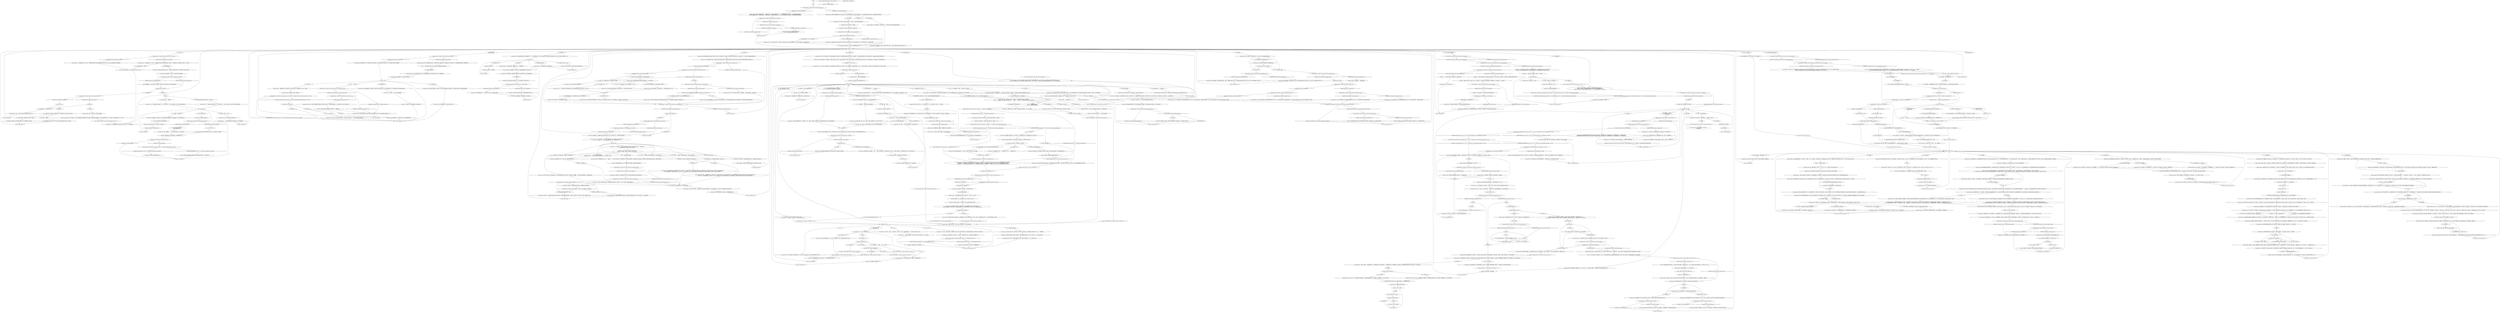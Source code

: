 # INVENTORY / LEDGER OF FAILURE
# Perform a closer inspection of the ledger found in the trash (your official paperwork). Find:
#1. serial number
#2. forms
#3. notes on cases
#4. wife's letter
#5. toilet smell
# ==================================================
digraph G {
	  0 [label="START"];
	  1 [label="input"];
	  2 [label="Kim Kitsuragi: “是啊，你还真是有够孩子气的，”他嘟哝到。“为你——还有我——辩解的话，RCM几乎所有人都会使用这种*标题*系统。除了字母数字编码之外。”"];
	  3 [label="Damaged Ledger: 他和他的搭档J.M.（只提到了缩写名）有天晚上接听电话的时候，被一群维拉洛博斯的帮派分子给打死了。这是个悲伤的故事，而且并没有真正记录在*你的*案件档案中。别拖延时间了，赶紧了解一下水烟雅座凶杀案吧。"];
	  4 [label="You: 傻不拉唧的。"];
	  5 [label="Damaged Ledger: 是啊，真的挺垃圾。总之——有个20多岁的年轻男子死了，被发现的时候脑袋开了花。就躺在水烟雅座的地板上。当时是中午。里面没有其他人。是那天唯一的客人。他的身体非常健康，好像是电影制作人。"];
	  6 [label="You: 他抽了水烟，站起来，晕了过去，脑袋撞到了桌子，然后死了？"];
	  7 [label="Damaged Ledger: 没错。你在警察学校接受过这种训练。每个人都需要挑选一种民事专业，这样才能保证城市的运行：消防安全，急救训练，等等。你选了*建筑安全标准*。而它告诉你，这栋楼——要塌了。"];
	  8 [label="Damaged Ledger: 正如我们所说。你不能*阻止*他们回去，因为他们都很恨你。他们鄙视你。觉得是你把他们从家里赶了出来。每过一天，他们对你的鄙视就加深一点——每过一天，更多人回去了。"];
	  9 [label="Interfacing: ……实际*依然*没有发生。去他妈的隔间。你应该把它丢掉。"];
	  10 [label="Damaged Ledger: Variable[\"plaza.tribunal_kim_warning_failure\"]"];
	  11 [label="Variable[\"plaza.tribunal_kim_warning_failure\"]", shape=diamond];
	  12 [label="!(Variable[\"plaza.tribunal_kim_warning_failure\"])", shape=diamond];
	  13 [label="You: 点点头，回到案件笔记上。"];
	  14 [label="Damaged Ledger: Variable[\"inventory.ledger_concept_commented_keeping_toilet_paper\"]"];
	  15 [label="Variable[\"inventory.ledger_concept_commented_keeping_toilet_paper\"]", shape=diamond];
	  16 [label="!(Variable[\"inventory.ledger_concept_commented_keeping_toilet_paper\"])", shape=diamond];
	  17 [label="Damaged Ledger: Variable[\"inventory.ledger_maybe_kitchen_tissue\"]"];
	  18 [label="Variable[\"inventory.ledger_maybe_kitchen_tissue\"]", shape=diamond];
	  19 [label="!(Variable[\"inventory.ledger_maybe_kitchen_tissue\"])", shape=diamond];
	  20 [label="Half Light: 你的击杀数。你的肯定有击杀人数。"];
	  21 [label="You: 再次浏览案件档案。"];
	  22 [label="justincase"];
	  23 [label="Damaged Ledger: 你感觉到后脑勺的那个东西了吗？那一点点声音，那一声安静的尖叫？你已经觉得这是个挺糟糕的主意了，尤其到了现在，感觉更加糟糕。你尽管试，现在你是看不懂的。"];
	  24 [label="Damaged Ledger: 这是你在垃圾箱里找到的手册：塑料板上挂着一些可怜的黄色和白色的纸张，被金属夹子勉强固定在了一起。那丝微弱的便池清洁剂的味道，让这般凄惨的模样变得完整起来。"];
	  25 [label="Damaged Ledger: 这是一种隐喻——对你来说。"];
	  26 [label="You: 浏览*白色*的纸。"];
	  27 [label="You: 也许是厨房用纸？它们看起来基本是一样的。"];
	  28 [label="Damaged Ledger: Variable[\"whirling.sense_bathroom_smell_smelled\"]"];
	  29 [label="Variable[\"whirling.sense_bathroom_smell_smelled\"]", shape=diamond];
	  30 [label="!(Variable[\"whirling.sense_bathroom_smell_smelled\"])", shape=diamond];
	  31 [label="Damaged Ledger: Variable[\"whirling.kim_hologram_mentioned\"]"];
	  32 [label="Variable[\"whirling.kim_hologram_mentioned\"]", shape=diamond];
	  33 [label="!(Variable[\"whirling.kim_hologram_mentioned\"])", shape=diamond];
	  34 [label="Jump to: [ledger main]"];
	  35 [label="Jump to: [Damaged Ledger: \"The tasks you've completed flow out...\"]"];
	  36 [label="commit hub"];
	  37 [label="Half Light: 你喜欢肮脏的*凶杀*，不是吗？"];
	  38 [label="Kim Kitsuragi: “没关系。”他点点头，然后转回到自己的案件档案上。“我们都会犯错的。”"];
	  39 [label="Drama: 你看不出*大人*已经对这些……粗制滥造的东西感到厌倦了吗？案件档案上清清楚楚地写着*RAC*。这些可是官方文件。跟*官方*文件争辩是没有意义的。"];
	  40 [label="Logic: 不，字母数字编码是HDB开头的。"];
	  41 [label="You: 公共猥琐罪。"];
	  42 [label="Damaged Ledger: 不，那是伯克。莱斯利的*把戏*是裸露下体，还记得吗？如果你都不能把这些理清楚，那还怎么能破获*无解案件*呢？呃，最后其实挺简单的。有一天，当伯克攻击你的手册时，这起案件就变得*相当*不滑稽了。"];
	  43 [label="Inland Empire: 那是因为你知道结果是什么。"];
	  44 [label="Damaged Ledger: 你看见两张票根和一张手工明信片。\n你看见两张票根。"];
	  45 [label="You: “不行。”"];
	  46 [label="You: “好吧，那就保留这个。”"];
	  47 [label="Damaged Ledger: Variable[\"TASK.open_official_case_done\"]"];
	  48 [label="Variable[\"TASK.open_official_case_done\"]", shape=diamond];
	  49 [label="!(Variable[\"TASK.open_official_case_done\"])", shape=diamond];
	  50 [label="Damaged Ledger: 是的——现在唯一要做的就是填写那些表格，然后把它们*交给*别人：给违法犯罪者的罚款单，坏人的走访需求，还有*死人*的现场尸检表。"];
	  51 [label="Jump to: [ledger main]"];
	  52 [label="Damaged Ledger: 米尔斯不知道。看不见的刺客。电影的事泡汤了。吧台的姑娘干的。什么都不符合。诡异。男人就这么死了。于是你去了一趟雅座。你看见桌子周围有些靠垫。桌子很矮，很沉，边缘非常尖锐……"];
	  53 [label="You: 在呼叫我的那个房间里面吗？"];
	  54 [label="Damaged Ledger: Variable[\"inventory.ledger_white_interfacing_failed_once\"]"];
	  55 [label="Variable[\"inventory.ledger_white_interfacing_failed_once\"]", shape=diamond];
	  56 [label="!(Variable[\"inventory.ledger_white_interfacing_failed_once\"])", shape=diamond];
	  57 [label="Damaged Ledger: 反正精神健康手册（包括失忆）跟损坏的手册一样破旧。一个笔记板，上面耷拉着一堆湿乎乎的纸。最好还是不要在它上面浪费时间了。"];
	  58 [label="Damaged Ledger: Variable[\"TASK.watermark_stand_in_front_done\"]"];
	  59 [label="Variable[\"TASK.watermark_stand_in_front_done\"]", shape=diamond];
	  60 [label="!(Variable[\"TASK.watermark_stand_in_front_done\"])", shape=diamond];
	  61 [label="Damaged Ledger: Variable[\"whirling.necktie_personified\"]  and  CheckEquipped(\"neck_tie\")"];
	  62 [label="Variable[\"whirling.necktie_personified\"]  and  CheckEquipped(\"neck_tie\")", shape=diamond];
	  63 [label="!(Variable[\"whirling.necktie_personified\"]  and  CheckEquipped(\"neck_tie\"))", shape=diamond];
	  64 [label="Damaged Ledger: Variable[\"tc.du_bois\"]  or  Variable[\"tc.name_full_harrier\"]"];
	  65 [label="Variable[\"tc.du_bois\"]  or  Variable[\"tc.name_full_harrier\"]", shape=diamond];
	  66 [label="!(Variable[\"tc.du_bois\"]  or  Variable[\"tc.name_full_harrier\"])", shape=diamond];
	  67 [label="Damaged Ledger: 有一张厕纸——或者是一张餐巾纸？不，是厕纸——*绝望*地粘在塑料笔记板背后。"];
	  68 [label="Damaged Ledger: 嗯，很酷的厕纸……我是说厨房用纸。"];
	  69 [label="You: “一定是它束缚了我的风格。”"];
	  70 [label="You: 暂时先忘掉这个——其他部分怎么样了？"];
	  71 [label="Damaged Ledger: Variable[\"plaza.kineema_intro_done\"]  or  Variable[\"plaza.kineema_intro_complete\"]"];
	  72 [label="Variable[\"plaza.kineema_intro_done\"]  or  Variable[\"plaza.kineema_intro_complete\"]", shape=diamond];
	  73 [label="!(Variable[\"plaza.kineema_intro_done\"]  or  Variable[\"plaza.kineema_intro_complete\"])", shape=diamond];
	  74 [label="Empathy: 警督担心最后的结果就是你去瞎摆弄他汽車上那对娇弱的可折叠前灯。它们可是他的宝贝。"];
	  75 [label="Jump to: [ledger main]"];
	  76 [label="Damaged Ledger: 它们并不*完全*是白色的。它们被阳光和酒精染上了斑驳的黄色，上面密密麻麻的全是蓝色的笔迹。墨水渗入到水印图案上，将自己的触角伸向整张页面。纸张本身有很多方格，上面那些暗红色的线组成了简短的段落。"];
	  77 [label="You: “好吧，我用这只蹩脚的铅笔就好……”"];
	  78 [label="Damaged Ledger: IsKimHere()"];
	  79 [label="IsKimHere()", shape=diamond];
	  80 [label="!(IsKimHere())", shape=diamond];
	  81 [label="Kim Kitsuragi: “很好。那个还挺不错的……”"];
	  82 [label="Damaged Ledger: U4大小的纸张挂在拧在木板顶部的夹子上。"];
	  83 [label="You: 等等……HDB41？难道不是：‘警官，分局’吗？"];
	  84 [label="Damaged Ledger: 这是一幅巨大的壁画。两个轮廓——一个男人和一个女人——正在拥吻。割开两人身形的文字是："];
	  85 [label="Damaged Ledger: 没人在乎你相信什么，拿着厕所味手册的男人。接下来你想处理哪个？还是就到此为止？"];
	  86 [label="You: 取出票根。"];
	  87 [label="Jump to: [compartmenthub]"];
	  88 [label="You: 打开它。"];
	  89 [label="You: 但是它会让我感到*开心*……"];
	  90 [label="Shivers: 出来吧。"];
	  91 [label="Esprit de Corps: 在41分局下面，打字机一直工作到深夜，警官们走在大台阶和桥面上。很久之后，明信片降落在冰冷的海水里，上面的字迹融化了。材料解体了。"];
	  92 [label="Kim Kitsuragi: “好吧，好吧。”他点点头。“这是个好名字，不过有*一个*问题——这起案件跟落日无关。一点也没有。完全毫无干系。所以……”"];
	  93 [label="You: “让我猜猜——吊人？”"];
	  94 [label="You: “是啊，没感觉。”"];
	  95 [label="Damaged Ledger: Variable[\"inventory.ledger_maybe_kitchen_tissue\"]"];
	  96 [label="Variable[\"inventory.ledger_maybe_kitchen_tissue\"]", shape=diamond];
	  97 [label="!(Variable[\"inventory.ledger_maybe_kitchen_tissue\"])", shape=diamond];
	  98 [label="logic_fix_false"];
	  99 [label="Jump to: [Damaged Ledger: \"Like a fan of gills the chequered p...\"]"];
	  100 [label="Perception (Smell): 跟你找到的口香糖包装纸*非常*相似。同一个品牌的口香糖……"];
	  101 [label="Jump to: [ledger main]"];
	  102 [label="You: 继续阅读。"];
	  103 [label="Jump to: [case_files_hub]"];
	  104 [label="Jump to: [case_files_hub]"];
	  105 [label="You: 他肯定抽了不少。"];
	  106 [label="Damaged Ledger: 这个挺糟糕的。离41分局并不远——加姆洛克中央区——有一栋8层楼高的公寓，里面有200个住户。当时是1月份，隆冬时节。下雪天。有人正在打老婆。大约半夜三点钟。"];
	  107 [label="Damaged Ledger: 也许不是今晚。甚至也许不是明天。也许不是后天，但是它会倒塌。不过几天之内的事。依照自然规律来看，它不倒塌是不可能的。里面那200户居民呢？他们也会跟它一起掉下去。那个嘴唇被打破的女人，打她的丈夫，还有另一个房间的孩子……"];
	  108 [label="Damaged Ledger: 走廊里的醉鬼。你上去的时候电梯里的那个女孩。楼梯上欢笑、抽烟的年轻人。公寓隔壁的夫妻——就是他们打的电话。他们全都会死。"];
	  109 [label="Damaged Ledger: 你的警长把他们安置在南部10公里外一栋被烧毁一半的建筑里。那里有黑霉菌，还没有屋顶。不过——总比死好吧。"];
	  110 [label="You: 他们看起来真的酷。像一支摇滚乐队。"];
	  111 [label="Kim Kitsuragi: “没事的。”他点点头，然后又忙活起自己的案件。“我们都会这样，迟早的事。”"];
	  112 [label="Inland Empire: 通常都很无聊。我们不会那样做。"];
	  113 [label="Damaged Ledger: Variable[\"TASK.enter_cavern_done\"] == true  and  Variable[\"TASK.return_to_whirling_done\"] == false"];
	  114 [label="Variable[\"TASK.enter_cavern_done\"] == true  and  Variable[\"TASK.return_to_whirling_done\"] == false", shape=diamond];
	  115 [label="!(Variable[\"TASK.enter_cavern_done\"] == true  and  Variable[\"TASK.return_to_whirling_done\"] == false)", shape=diamond];
	  116 [label="Volition: 首先，你有*生意*要处理。至少先跟工会老大聊聊吧……我不能阻止你太久，不过现在的借口已经足够了。"];
	  117 [label="Inland Empire: 在悲惨的下面——是恐怖。不要看那颗蓝色的心脏。"];
	  118 [label="Perception (Smell): 可不是嘛！还有其他证据。褴褛飞旋用的就是这种清洁片剂——也许手册就是掉进了那里的厕所？而且还是你扔的。"];
	  119 [label="Perception (Smell): 你的鼻子不明白自己哪里做错了。"];
	  120 [label="Damaged Ledger: Variable[\"yard.trash_concept_apperwork_style_answer\"]"];
	  121 [label="Variable[\"yard.trash_concept_apperwork_style_answer\"]", shape=diamond];
	  122 [label="!(Variable[\"yard.trash_concept_apperwork_style_answer\"])", shape=diamond];
	  123 [label="Conceptualization: 你在说什么呢？没人想伤害你——现实点吧，兄台！好好整理一下那本警察手册！"];
	  124 [label="You: 我要做的是重新搞清楚这件事。（放弃。）"];
	  125 [label="Kim Kitsuragi: 沉默不语的他从圆圈上取下一支，递给了你。笔很冷，很忧郁，做好了书写的准备。"];
	  126 [label="Damaged Ledger: “检查受害人尸体。”"];
	  127 [label="Damaged Ledger: 有三种。最上面的是违规行为罚款单，中间的是警局传唤通知，最下面的是现场尸检表。每一个都很容易理解。"];
	  128 [label="You: “金，看，*现场尸检*。”"];
	  129 [label="Damaged Ledger: 轻薄透明的复印纸——大部分是荧光黄色，有些是亮红色——全都装在盒子里，像行军的军队一样。这些是你的官方表格，很容易理解……"];
	  130 [label="Damaged Ledger: Variable[\"inventory.ledger_hl_teenage_murder\"]"];
	  131 [label="Variable[\"inventory.ledger_hl_teenage_murder\"]", shape=diamond];
	  132 [label="!(Variable[\"inventory.ledger_hl_teenage_murder\"])", shape=diamond];
	  133 [label="Kim Kitsuragi: 他笑了。“我祈祷他的亲人永远也不会知道。”"];
	  134 [label="Jump to: [board hub]"];
	  135 [label="Damaged Ledger: 塑料发出的光芒像天青石一样，不过它不是透明的。你看不到它的中心……"];
	  136 [label="Jump to: [ledger main]"];
	  137 [label="initials_hub_here"];
	  138 [label="You: 水烟雅座凶杀案"];
	  139 [label="Damaged Ledger: 你还在等什么？只要……"];
	  140 [label="Damaged Ledger: Variable[\"inventory.ledger_shivers_threw_away\"]"];
	  141 [label="Variable[\"inventory.ledger_shivers_threw_away\"]", shape=diamond];
	  142 [label="!(Variable[\"inventory.ledger_shivers_threw_away\"])", shape=diamond];
	  143 [label="Endurance: 不！不！抓紧了。"];
	  144 [label="Kim Kitsuragi: “哈！没错。”他其实并没有笑。“我必须告诉你，警官，我不太欣赏*讽刺性*的标题。其他警官会用它做参考的。如果叫‘白痴’，或者‘牛皮精’……”"];
	  145 [label="Kim Kitsuragi: “你确定吗？我觉得挺好用的……”"];
	  146 [label="You: 继续阅读。"];
	  147 [label="Empathy: 实际上是需要的。你冒犯到他了。"];
	  148 [label="Damaged Ledger: 是啊。总之——有个20多岁的年轻男子死了，被发现的时候脑袋开了花。就躺在水烟雅座的地板上。当时是中午。里面没有其他人。是那天唯一的客人。他的身体非常健康，好像是电影制作人。"];
	  149 [label="Damaged Ledger: 谁知道呢。那些页面不见了。下一个？"];
	  150 [label="Half Light: 这张厕纸会让所有人看到你到底是个怎样的废物。你到底有多不在乎。这张厕纸会惩罚全世界。"];
	  151 [label="Damaged Ledger: Variable[\"inventory.shittyboolean\"]"];
	  152 [label="Variable[\"inventory.shittyboolean\"]", shape=diamond];
	  153 [label="!(Variable[\"inventory.shittyboolean\"])", shape=diamond];
	  154 [label="You: 我是个警察。这是警察的工作。我只是在追查线索，你懂的吧？"];
	  155 [label="You: （让它留在那里，多酷啊。）"];
	  156 [label="Damaged Ledger: 如果你*希望*它是厨房用纸，那就是厨房用纸咯。"];
	  157 [label="You: 闻闻手册。"];
	  158 [label="You: 我不知道，不知道为什么，在我看来它有种不祥的感觉。就好像里面有些东西想伤害我。"];
	  159 [label="You: “比如——举个例子？”"];
	  160 [label="Logic: 你应该把灯打开，站到前面——看看会发生什么。上面可能会有什么信息，他称之为*卤素水印*。"];
	  161 [label="Kim Kitsuragi: 他没说什么。只是站在那儿——看着它们。"];
	  162 [label="Damaged Ledger: 待办事项和已完成事项——现实的构成。对于公民武装的警探来说，这是一种非常有用的工具。\n待办事项和已完成事项——现实的构成。对于公民武装的警探来说，这是一种非常有用的工具。现在唯一剩下的，就是给这起案件命名。"];
	  163 [label="You: 还有吗？"];
	  164 [label="Kim Kitsuragi: “好吧。当然了。”他又开始忙乎自己的笔记，让你自己忙自己的。"];
	  165 [label="You: “他出什么事了？”"];
	  166 [label="You: 你说是什么颜色？"];
	  167 [label="Logic: 档案里每一个字母数字编码都是以它开始的——而且这些是*你*的案件档案。可以肯定的说H.D.B是你名字的缩写。"];
	  168 [label="You: 我可以稍后再看。（把案件档案放在一边。）"];
	  169 [label="You: 崩溃的公寓"];
	  170 [label="Damaged Ledger: 不管怎么说，这在区域内都是一起罕见的民事活动案件。还有最后的一致意见。接下来你想处理哪个？"];
	  171 [label="Damaged Ledger: 根据案件档案显示，你并没有找到设计者。"];
	  172 [label="Damaged Ledger: *他朝我们冲过来*——*是冲我们来的*——*我想他是想杀了伯克*。在试图杀死伯克的时候，你慢慢清醒过来。透水隔间打开了。你用伯克那可怜的膝盖骨把它砸开了。好消息是，伯克再也走不了路了。"];
	  173 [label="Half Light: 杀了他们。他们把它弄坏了。"];
	  174 [label="Horrific Necktie: 听起来好像并不会太*有趣*。"];
	  175 [label="compartmenthub"];
	  176 [label="Half Light: 你的手在颤抖。肾上腺素激增。"];
	  177 [label="You: 把它放回去。"];
	  178 [label="Damaged Ledger: Variable[\"inventory.ledger_shivers_inside_come_out\"]"];
	  179 [label="Variable[\"inventory.ledger_shivers_inside_come_out\"]", shape=diamond];
	  180 [label="!(Variable[\"inventory.ledger_shivers_inside_come_out\"])", shape=diamond];
	  181 [label="Volition: 不是为了你自己——而是为了瑞瓦肖人民。"];
	  182 [label="Damaged Ledger: “吻你，吻你，吻你。”你感觉肺里的空气全都被抽干，大脑里的血液也被全部吸了出来。你周围的一切变得黑暗起来。一些小白点开始浮现……"];
	  183 [label="You: 抓紧了。"];
	  184 [label="Kim Kitsuragi: “警探，你还好吧？”"];
	  185 [label="Esprit de Corps: 这本该是为本案*命名*的绝佳时机——倘若曷城警督在场，你就可以和他相互协调，达成一致。可他不在，你就算命名也无济于事……也许你可以稍后再回顾一下这件事？"];
	  186 [label="Interfacing: 这本手册只配了一支旧铅笔。用它应该也*可以*，勉强吧……不过……"];
	  187 [label="Damaged Ledger: Variable[\"inventory.ledger_concept_pen\"]  or  Variable[\"inventory.ledger_interfacing_pen\"]"];
	  188 [label="Variable[\"inventory.ledger_concept_pen\"]  or  Variable[\"inventory.ledger_interfacing_pen\"]", shape=diamond];
	  189 [label="!(Variable[\"inventory.ledger_concept_pen\"]  or  Variable[\"inventory.ledger_interfacing_pen\"])", shape=diamond];
	  190 [label="You: 抽它能抽嗨吗？"];
	  191 [label="Damaged Ledger: 是啊，他喜欢水烟。他的名字叫史蒂文。"];
	  192 [label="Jump to: [back to main cases hub]"];
	  193 [label="Perception (Smell): 你没有垃圾-厕所恶臭的恋物癖，而且你也知道这一点。你的鼻子他妈的*不喜欢*这个。"];
	  194 [label="Damaged Ledger: *更*酷了。"];
	  195 [label="Damaged Ledger: Variable[\"TASK.find_your_paperwork_done\"]"];
	  196 [label="Variable[\"TASK.find_your_paperwork_done\"]", shape=diamond];
	  197 [label="!(Variable[\"TASK.find_your_paperwork_done\"])", shape=diamond];
	  198 [label="Damaged Ledger: 直面这种凄凉吧！这就是*你的*手册。你是个警察，这是你的官方手册。是*你*用手亲自填写的，所以它的*恶臭*也像你一样。而且看起来也像你。"];
	  199 [label="You: 闭嘴，鼻子。我不需要你的帮助——我不需要*任何人*的帮助！"];
	  200 [label="Kim Kitsuragi: “很抱歉听到这个消息。”有那么一瞬间，他都不知道该回复些什么。"];
	  201 [label="Kim Kitsuragi: “好吧，没问题。”他转身开始整理自己的笔记——把你跟你自己的手册留在一起。"];
	  202 [label="Damaged Ledger: Variable[\"yard.trash_composure_how_paperwork_style\"]"];
	  203 [label="Variable[\"yard.trash_composure_how_paperwork_style\"]", shape=diamond];
	  204 [label="!(Variable[\"yard.trash_composure_how_paperwork_style\"])", shape=diamond];
	  205 [label="Esprit de Corps: 在某个地方——而不是此地——乐于助人的曷城警督正在他那蓝色的笔记本上做着笔记。随着他的笔记本微微倾斜，有个发光的矩形物体露了出来。关于这种事，他可以给你提些建议。在下一个瞬间……"];
	  206 [label="Damaged Ledger: “走访餐厅经理。”"];
	  207 [label="You: 检查文件里的笔迹。"];
	  208 [label="Interfacing: 有了那支笔，你就成了一个游荡剑客，哈里。而且这种归纳觉很好，很*完整*。"];
	  209 [label="Visual Calculus: 不知道怎么的，有点*教育学*的感觉。很仓促。肯定是只为了你一个人能够看懂。这些线条，像是某个*经常*用手的人写下的，而且还开发出了一种只有他们自己——或者*你自己*——才能破译的方式。"];
	  210 [label="Damaged Ledger: Variable[\"inventory.ledger_interfacing_opened_compartment\"]"];
	  211 [label="Variable[\"inventory.ledger_interfacing_opened_compartment\"]", shape=diamond];
	  212 [label="!(Variable[\"inventory.ledger_interfacing_opened_compartment\"])", shape=diamond];
	  213 [label="You: 阅读一份案件档案需要多久？"];
	  214 [label="You: 现在唯一剩下的，只有资产阶级在肆虐。"];
	  215 [label="Damaged Ledger: 又名莱斯利&伯克，又名公然猥亵酒鬼&财产损坏酒鬼，这是一起*被诅咒*的案件。整整十年，它从一个毫无戒心的警官手里传到一个又一个毫无戒心的警官手里。1月29日，*无解案件*落到了你头上。你接受它的理由还不清楚。每一位警官，还有几乎每一位加姆洛克市民都知道，它是无法解决的。"];
	  216 [label="Damaged Ledger: 你觉得是谁？"];
	  217 [label="Jump to: [Damaged Ledger: \"You see two ticket stubs and a hand...\"]"];
	  218 [label="Damaged Ledger: 你听见外面的风在呼号。突然，一阵大风从马丁内斯吹了进来，拍打着路标和百叶窗。"];
	  219 [label="Jump to: [Damaged Ledger: \"Your fingers are sweaty. There is a...\"]"];
	  220 [label="Jump to: [Damaged Ledger: \"\"Every step I take, it grows. By th...\"]"];
	  221 [label="You: “吊人。”"];
	  222 [label="You: “金，我给这个案子想了个名字。”\n“金，抱歉。我们再给案子起个名字好吗？”"];
	  223 [label="whatnohub"];
	  224 [label="You: 继续。"];
	  225 [label="You: 我去敲每一户的门，跟他们解释承重垂线的运作原理是怎样的？"];
	  226 [label="Jump to: [ledger main]"];
	  227 [label="Damaged Ledger: Variable[\"XP.find_a_way_inside_harbour\"] == false"];
	  228 [label="Variable[\"XP.find_a_way_inside_harbour\"] == false", shape=diamond];
	  229 [label="!(Variable[\"XP.find_a_way_inside_harbour\"] == false)", shape=diamond];
	  230 [label="You: （把它扯下来。）"];
	  231 [label="Damaged Ledger: Variable[\"yard.trash_ledger_didnt_wanna_talk\"]"];
	  232 [label="Variable[\"yard.trash_ledger_didnt_wanna_talk\"]", shape=diamond];
	  233 [label="!(Variable[\"yard.trash_ledger_didnt_wanna_talk\"])", shape=diamond];
	  234 [label="Jump to: [ledger main]"];
	  235 [label="You: “我是说舌头。”"];
	  236 [label="Kim Kitsuragi: “无聊？试试*危险*吧。你应该彻底盘查一边——保证这些东西不会落到RCM敌人的手里：有组织犯罪，甚至更糟糕……官方笔记里包含告密者的名字，甚至是卧底的信息。”"];
	  237 [label="You: “警督，这就是你提过的那种*全息水印*吗？”（指着贴纸。）"];
	  238 [label="Damaged Ledger: 在背面，你看见轻薄透明的复印纸——有些是荧光黄色，有些是亮红色——全都装在盒子里，像行军的军队一样。这些看起来像是官方表格，等待着被人填满……"];
	  239 [label="You: 等有机会吧。（接受）"];
	  240 [label="Damaged Ledger: 上面偶尔会出现一个红色的印章，上面写着：案件档案；文字记录。*案件档案*本身很多。你数了数，有100多张浸透的、皱巴巴的预留页面在你手中四分五裂。它们似乎组织地很充分，而且非常密集，不过大部分都难以辨认。"];
	  241 [label="Half Light: 请容我说一句，*也*去你妈的吧！最后一个在纸上划出了一道口子。"];
	  242 [label="case_files_hub"];
	  243 [label="Kim Kitsuragi: “哈？”他从笔记中抬起头来。“接手两起*复杂*的案件是挺多的，没错。你*真的*需要督促自己才行。我不会建议你这么做。以免你开始犯错。”"];
	  244 [label="Pain Threshold: 仓促间写下的。一场让你的心跳加速到黑暗终点线的比赛。"];
	  245 [label="Damaged Ledger: “把尸体放下来。”"];
	  246 [label="You: “为什么会这样？”"];
	  247 [label="Damaged Ledger: 蓝色。"];
	  248 [label="You: 摇晃手册。"];
	  249 [label="You: 打开笔记板上隐藏的隔间。"];
	  250 [label="You: Variable[\"inventory.ledger_interfacing_opened_compartment\"]"];
	  251 [label="Variable[\"inventory.ledger_interfacing_opened_compartment\"]", shape=diamond];
	  252 [label="!(Variable[\"inventory.ledger_interfacing_opened_compartment\"])", shape=diamond];
	  253 [label="Interfacing: ……最后你并*没有*做到。你挤压塑料板，想把它弄开，不过什么也没发生。之后是弯折它。然后是砸它。但是这破玩意就是卡得纹丝不动。"];
	  254 [label="Interfacing: 嗯。这个双面笔记板似乎有点错位了。就像脱离滑轨的抽屉一样。如果你用膝盖*弯曲*这个塑料板，慢慢的……\n放松点。这个双面笔记板似乎有点错位了。就像脱离滑轨的抽屉一样。如果你用膝盖*弯曲*这个塑料板，慢慢的……"];
	  255 [label="Interfacing: ……隔间*啪*的一声回到原位。应该可以……你知道的……"];
	  256 [label="You: 妈的，你个混账是想自杀吗。"];
	  257 [label="You: 把明信片扔进风中。"];
	  258 [label="You: 我把它拿到外面去。[离开。]"];
	  259 [label="You: “说吧。”"];
	  260 [label="You: “很可靠的名字。”"];
	  261 [label="Conceptualization: 它说：所有人都看看我，还有这本粘着厕纸的警察手册！我不*在乎*。我的手册无精打采的，闻起来有便池的味道。"];
	  262 [label="Jump to: [Damaged Ledger: \"Like a fan of gills the chequered p...\"]"];
	  263 [label="Kim Kitsuragi: “两起？”他扬起眉头。“很多了。顺便说一句，我的意思并不是说你有错。我有些冒昧了。”\n“那*很多*了。这种数量的话，就可以解释水印上你的‘结案数’了……”他停顿了一下。“顺便说一句，我的意思并不是说你有错。我有些冒昧了。”"];
	  264 [label="You: “警督，你有没有给我们这起案子*命名*呢？”"];
	  265 [label="Damaged Ledger: Variable[\"tc.name_full_harrier\"]"];
	  266 [label="Variable[\"tc.name_full_harrier\"]", shape=diamond];
	  267 [label="!(Variable[\"tc.name_full_harrier\"])", shape=diamond];
	  268 [label="Damaged Ledger: Variable[\"whirling.raphael_said\"]"];
	  269 [label="Variable[\"whirling.raphael_said\"]", shape=diamond];
	  270 [label="!(Variable[\"whirling.raphael_said\"])", shape=diamond];
	  271 [label="Damaged Ledger: 阅读这些应该*非常*有意思，不是吗？我的意思是——受害人的额头上好像有个*方形*的入口伤。她已经在那里坐了好几个星期。在她那张摇椅上。头骨上有一个方孔，两眼凝视墙壁，嘴巴大张。"];
	  272 [label="Damaged Ledger: 约瑟夫·米尔斯正在调查一件他破获不了的案子。独自一人。据说是个真正杀伐果断的人。一个真正的聪明人。调查了差不多，一个月吧——警长不耐烦了。别占着茅坑不拉屎，米尔斯。"];
	  273 [label="You: 事实上，他们看起来像混账。"];
	  274 [label="Esprit de Corps: 在警局检疫所的某个地方，曷城警督侧着身，说到：哎哟。伤口让他痛苦难耐。"];
	  275 [label="Untitled hub (02)"];
	  276 [label="Conceptualization: 总有一天，你会抓住这个带着方口枪的男人。"];
	  277 [label="justincase2"];
	  278 [label="You: 有一个闻的选项啊，所以……"];
	  279 [label="Perception (Smell): 让你自己的鼻子受罪——还是无缘无故的！——对破案是*毫无益处*的，老兄。"];
	  280 [label="You: [把手册放在一边。]"];
	  281 [label="Damaged Ledger: 腐烂食物的酸臭味已经沾染到了纤维素上。现在它组成了体验的*基调*。在此基调上，周围环绕着一些变质肉类的气味——就是死亡本身！——然后喷洒了大量柑橘味的厕所清洁剂。"];
	  282 [label="Kim Kitsuragi: “我也不知道……”他指着破损的笔记。“你应该估算一下，保证所有东西都在。官方笔记里包含告密者的名字，甚至是卧底的信息。如果有些落入到RCM的对手那里，很可能会发生流血事件。”\n“我也不知道……”他指着破损的笔记。“你应该估算一下，保证所有东西都在。官方笔记里包含告密者的名字，甚至是卧底的信息。如果有些落入到RCM的对手那里，很可能会产生黑暗共鸣。”"];
	  283 [label="Jump to: [watermarks]"];
	  284 [label="Kim Kitsuragi: “所有RCM汽車的前灯都是专门设计过的，可以显示卤素水印。我的也是。”"];
	  285 [label="You: 记录下来。\n记录下来——用莉娜给你的那支笔吧。\n记录下来——用警督给你的那支笔吧。"];
	  286 [label="You: 那是多少——如果一周两起新案件的话？"];
	  287 [label="You: 我不想……（回到案件档案上。）"];
	  288 [label="Damaged Ledger: 这是*不加修饰的*。基本上很难辨认，不过还是排成了整齐的队形。"];
	  289 [label="You: 敏锐快速的速度。正是我喜欢的方式。”"];
	  290 [label="Damaged Ledger: Variable[\"yard.need_paperwork_for_autopsy\"]  and  Variable[\"TASK.perform_field_autopsy_done\"] == false"];
	  291 [label="Variable[\"yard.need_paperwork_for_autopsy\"]  and  Variable[\"TASK.perform_field_autopsy_done\"] == false", shape=diamond];
	  292 [label="!(Variable[\"yard.need_paperwork_for_autopsy\"]  and  Variable[\"TASK.perform_field_autopsy_done\"] == false)", shape=diamond];
	  293 [label="Damaged Ledger: 剩下来的恶臭纤维素让人*更加*难以忍受。被夹在木板和其余文书之间，肯定让那些易碎的复写纸逃过了一劫。"];
	  294 [label="the_forms"];
	  295 [label="You: 警局传唤通知。"];
	  296 [label="Kim Kitsuragi: “哦，你是说*标题*。是的，这个嘛……我也会。为我们自己辩解的话——RCM几乎每个人都会。”"];
	  297 [label="You: “不，我不知道你在说什么。”"];
	  298 [label="talking_about_cases"];
	  299 [label="Kim Kitsuragi: “道钉穿透了他的脑袋。他死了。是一起車间事故。”"];
	  300 [label="Damaged Ledger: Variable[\"plaza.annette_post_cards_explained\"]"];
	  301 [label="Variable[\"plaza.annette_post_cards_explained\"]", shape=diamond];
	  302 [label="!(Variable[\"plaza.annette_post_cards_explained\"])", shape=diamond];
	  303 [label="You: 阅读一份案件档案。"];
	  304 [label="Jump to: [back to main cases hub]"];
	  305 [label="You: 其实我已经准备好承认自己不是拉斐尔，就这样继续以后的生活。"];
	  306 [label="You: 我肯定投了（很可能甚至游说过）清除这玩意，因为我完全不相信那个破玩意。"];
	  307 [label="Damaged Ledger: 你是会这么想，不过你错了。在自己家里暴露下体，或者打砸破坏还有什么乐趣呢？不，莱斯利和伯克会在主路和永劫路的拐角，因为那里是他们*行动*的地方。"];
	  308 [label="Damaged Ledger: 没有阻力——或者声音——两块嵌板互相移动起来。隔间打开了。\n没有阻力——或者声音——两块嵌板互相移动起来。隔间打开了。你在里面看到两张票根。\n没有阻力——或者声音——两块嵌板互相移动起来。隔间打开了。你在里面看到两张票根和一张手工明信片。"];
	  309 [label="Shivers: 你浑身上下颤抖不已。一种冰冷的感觉。一股挥之不去的寒意。"];
	  310 [label="Damaged Ledger: 就这样，风从你的指尖将它拾起。寒冷，它们放手了，蜡纸在沙沙作响，一声低柔的耳语……接着，突如其来的一阵狂风将明信片卷到了天空灰蒙蒙的细雨中。远离你身边……"];
	  311 [label="Kim Kitsuragi: “哈？哦，没错。你说名字，挺好的。它怎么了？”\n“好吧。”他退了一步。“为了跨区合作——我们再试一次。你想让我给它起什么名字？”"];
	  312 [label="Kim Kitsuragi: “……也许可以想个再具体一点的名字？你能想点*具体*的名字吗？平凡的。*普通*的。”"];
	  313 [label="Kim Kitsuragi: “哦！其实*我*想的也是这个——吊人。很好，很有力量的一个名字。现在我们这起案件有个好名字了。”"];
	  314 [label="You: “这也太蠢了吧，”（嘲弄到，）“*吊人*。太简单了。”"];
	  315 [label="You: 里面有什么？"];
	  316 [label="You: 等等——约瑟夫·米尔斯是个好警察吗？"];
	  317 [label="You: 而且每过一天，这栋建筑就越接近倒塌的那一天。"];
	  318 [label="Jump to: [ledger main]"];
	  319 [label="You: 好吧，你是对的，它不像。"];
	  320 [label="You: 我喜欢，不过我们就不能对*其他国家*造成严重破坏吗？"];
	  321 [label="Perception (Smell): 如果你知道它被扔进垃圾箱之前还在厕所里泡过，又为什么要闻它呢？"];
	  322 [label="You: 浏览*黄色*的纸。\n再次浏览一下表格。"];
	  323 [label="Damaged Ledger: Variable[\"TASK.style_your_paperwork\"]"];
	  324 [label="Variable[\"TASK.style_your_paperwork\"]", shape=diamond];
	  325 [label="!(Variable[\"TASK.style_your_paperwork\"])", shape=diamond];
	  326 [label="Damaged Ledger: 一个铝块横跨在木板上，压在文件上。它那鳄鱼般的牙齿是唯一能把这些纸张固定在一起的东西。一支普通的铅笔——笔尖磨得几乎已经没有了——连在夹子上。"];
	  327 [label="Kim Kitsuragi: “这要看情况。除了防伪印章之外，我的手册里还附有警局编号和地址。根据签发日期，手册上的信息会略有不同。”"];
	  328 [label="Jump to: [watermarks]"];
	  329 [label="You: “警督。这是什么？”（指着贴纸。）"];
	  330 [label="Damaged Ledger: Variable[\"inventory.ledger_logic_hologram\"]"];
	  331 [label="Variable[\"inventory.ledger_logic_hologram\"]", shape=diamond];
	  332 [label="!(Variable[\"inventory.ledger_logic_hologram\"])", shape=diamond];
	  333 [label="Damaged Ledger: Variable[\"inventory.ledger_greeting_done\"]"];
	  334 [label="Variable[\"inventory.ledger_greeting_done\"]", shape=diamond];
	  335 [label="!(Variable[\"inventory.ledger_greeting_done\"])", shape=diamond];
	  336 [label="You: （点一下页面的数量。）我得开一个正式的案件。还有空间吗？"];
	  337 [label="Physical Instrument: 虹膜颜色。捕食记号。性器官状况。"];
	  338 [label="Damaged Ledger: Variable[\"inventory.ledger_forms_inspected\"]"];
	  339 [label="Variable[\"inventory.ledger_forms_inspected\"]", shape=diamond];
	  340 [label="!(Variable[\"inventory.ledger_forms_inspected\"])", shape=diamond];
	  341 [label="Damaged Ledger: 这本手册是*按年*签发的，封面上残余的部分写着51年——那是一份熔铸的硬纸板。在这之前的所有内容肯定都记录在之前的手册上。简而言之：这种手册还有更多。"];
	  342 [label="You: 回到案件档案上来。"];
	  343 [label="You: 回到其他的烂摊子上面。"];
	  344 [label="You: 荷鲁斯·黛比·贝朗格？\n哈里·黛比·贝朗格？"];
	  345 [label="You: 那些都不是我的名字缩写，我对它们没有*感觉*。"];
	  346 [label="You: 不应该谴责资产阶级。这就是*人性*。"];
	  347 [label="Jump to: [back to main cases hub]"];
	  348 [label="Damaged Ledger: 不知道为什么，这些词语就这么……从你脑海里*一闪而过*。"];
	  349 [label="You: 什么？"];
	  350 [label="You: 朝一旁倒下。"];
	  351 [label="Kim Kitsuragi: 他翻阅着笔记本的页面。“我要叫它吊人了。很高兴我们能解决这个问题。”"];
	  352 [label="You: 再看看手册。"];
	  353 [label="Kim Kitsuragi: “你必须为了*黑暗共鸣*丢掉它？你在想什么呢？”"];
	  354 [label="Jump to: [ledger main]"];
	  355 [label="Damaged Ledger: 不可以！这就是*你的*手册。你是个警察，这是你的官方手册。是*你*用手亲自填写的，所以它的*恶臭*也像你一样。而且看起来也像你。"];
	  356 [label="Damaged Ledger: 不，他很可怕。幽默感也很可怕。绝对是你听过的最糟糕的笑话。真的是强暴你的耳朵。不过——他已经调查*好几个月*了。说这是他的最后一案。说它根本无解。那个凶手人间蒸发了。他整天只知道说那个见鬼的水烟雅座案。"];
	  357 [label="Inland Empire: 不不不……"];
	  358 [label="Jump to: [back to main cases hub]"];
	  359 [label="You: 那好吧。我放弃拉斐尔……"];
	  360 [label="Logic: 那好吧——那就是你应得的。"];
	  361 [label="Damaged Ledger: IsTHCCookingOrFixed(\"detective_costeau\")"];
	  362 [label="IsTHCCookingOrFixed(\"detective_costeau\")", shape=diamond];
	  363 [label="!(IsTHCCookingOrFixed(\"detective_costeau\"))", shape=diamond];
	  364 [label="Damaged Ledger: Variable[\"tc.harry\"]"];
	  365 [label="Variable[\"tc.harry\"]", shape=diamond];
	  366 [label="!(Variable[\"tc.harry\"])", shape=diamond];
	  367 [label="Tutorial Agent: 遗忘手册是一种特殊道具，既可以用于交互，也可以装备在手中，获得装备特效。它就在道具栏里的工具界面。"];
	  368 [label="You: 看看笔记板。"];
	  369 [label="You: 检查厕纸。"];
	  370 [label="Jump to: [ledger main]"];
	  371 [label="Empathy: 他没疯——你手里那个臭纸团让他开始担心自己文书的健康，就这么回事。"];
	  372 [label="You: 划掉你已经完成的事项。"];
	  373 [label="Damaged Ledger: 工作。冲突。困难。加姆洛克地区。这些手写的调查记录可以追溯到51年1月，就是今年。由于一些页面的缺失，具体的数字很难估计——还有一个*古怪的*命名惯例——不过至少有20起，甚至是30起案件。注意，是接手，未完成。"];
	  374 [label="Damaged Ledger: 是的。看来你采用了一种……不如就叫它*粗鲁又文艺*的系统。每次调查的案件编号都写在了边缘。不过，更为显著的是，大部分都附带着一个*名字*。"];
	  375 [label="You: 天啦，它们也是用大写字母写的……"];
	  376 [label="Damaged Ledger: Variable[\"TASK.get_the_dead_body_down_from_the_tree\"]"];
	  377 [label="Variable[\"TASK.get_the_dead_body_down_from_the_tree\"]", shape=diamond];
	  378 [label="!(Variable[\"TASK.get_the_dead_body_down_from_the_tree\"])", shape=diamond];
	  379 [label="Inland Empire: 有吗？感觉好像是*很多*。或者甚至比那个还多。感觉有点*太多*了。"];
	  380 [label="Damaged Ledger: 罚款金额范围在20-250雷亚尔之间。重案允许1000雷亚尔的罚款，不过那个需要特殊文书工作。签发罚款单的细节分布在表格内剩余的部分。"];
	  381 [label="Jump to: [the_forms]"];
	  382 [label="Jump to: [case_files_hub]"];
	  383 [label="Kim Kitsuragi: “我更喜欢*普通*一点的案件数。”他转回到自己的案件档案上。“这是一个方法问题。”"];
	  384 [label="Jump to: [Damaged Ledger: \"Arson. Petty theft. Spousal abuse -...\"]"];
	  385 [label="Jump to: [Damaged Ledger: \"Arson. Petty theft. Spousal abuse -...\"]"];
	  386 [label="You: “金，我的案件似乎采用了某种……命名惯例。”\n“金，我手上所有案件采用的命名惯例跟我们现在这起很相似。”"];
	  387 [label="Jump to: [Damaged Ledger: \"Like a fan of gills the chequered p...\"]"];
	  388 [label="Damaged Ledger: 有什么东西在里面响动，动静很轻。难道……有个隐藏的隔间？"];
	  389 [label="You: 不过HDB是什么？"];
	  390 [label="Perception (Smell): 一丝肉桂的味道，夏季的末尾。你觉得品牌名称是：‘百果蜜饯’。"];
	  391 [label="Shivers: 一张小纸片在马丁内斯上空舞蹈——在它之下，轻柔的海浪拍打着海岸；被战争摧毁的房屋和新*建筑*几乎没什么区别；你抬起头，仰望那片灰蒙蒙的天空，头发油腻又潮湿……"];
	  392 [label="Shivers: 在遥远的街道和8/81高速公路之上——甚至高过了旧鱼市和教堂。它的物质存在消失了。为了你，这座伟大的城市会把它装进口袋。为了你自己好——忘记它。"];
	  393 [label="Damaged Ledger: “悲伤随我迈出的每一步逐渐增长。当走到加油站时，悲伤已经充溢了我的脑海。我踏上轻轨，回头张望，看到集电弓上火花散落。我知道此情此景会一直持续至下午时分，直到我走下42路——回到你的身旁……”"];
	  394 [label="Jump to: [Ancient Reptilian Brain: \"There is nothing.\"]"];
	  395 [label="Damaged Ledger: IsKimHere()"];
	  396 [label="IsKimHere()", shape=diamond];
	  397 [label="!(IsKimHere())", shape=diamond];
	  398 [label="Jump to: [finalizing_the_case]"];
	  399 [label="You: “我没什么*感觉*。”"];
	  400 [label="You: 把手册放在一边。[离开。]"];
	  401 [label="ledgerhub"];
	  402 [label="You: 停下来，把它放回去……"];
	  403 [label="Conceptualization: 可悲的是，这本手册只配了一支旧铅笔。跟这起不朽的案件一点也不相称。"];
	  404 [label="Esprit de Corps: 天知道，我已经尽力了……他尽量不去想起它们。"];
	  405 [label="You: 最后一次——是的。"];
	  406 [label="Damaged Ledger: CheckItem(\"union_membership_card\") == true  or  CheckItem(\"union_membership_card_other\") == true"];
	  407 [label="CheckItem(\"union_membership_card\") == true  or  CheckItem(\"union_membership_card_other\") == true", shape=diamond];
	  408 [label="!(CheckItem(\"union_membership_card\") == true  or  CheckItem(\"union_membership_card_other\") == true)", shape=diamond];
	  409 [label="You: 哪个厕所？"];
	  410 [label="Perception (Smell): 还记得我说楼上浴室的味道很难闻，他们应该派个*诗人*来专门描述一下吗？"];
	  411 [label="Damaged Ledger: IsKimHere()"];
	  412 [label="IsKimHere()", shape=diamond];
	  413 [label="!(IsKimHere())", shape=diamond];
	  414 [label="Kim Kitsuragi: “无论如何，能找到它是我们走运。要保证里面的东西完好无损。官方笔记是……好吧，它们很危险，里面包含了机密信息。”"];
	  415 [label="Conceptualization: 我不知道……你没看见这东西有多*基础*吗？基础的夹子，散发着乏味的厕所味道的纸张。它本来可以在*潇洒*一些的！不管怎么说，继续吧。抱歉我说了这些话。"];
	  416 [label="Jump to: [Damaged Ledger: \"A bunch of sodden papers sag from t...\"]"];
	  417 [label="Kim Kitsuragi: “什么？”警督沉浸在自己的笔记里。过了一会儿他才看到了它。“是的，这是个卤素水印，用来为RCM的财产增加信息的。”"];
	  418 [label="Damaged Ledger: 哦，还有一张*酷炫*的厕纸粘在背后呢。\n哦，还有一张特别酷炫的*厨房用纸*粘在背后呢。"];
	  419 [label="Damaged Ledger: 其他的好像更轻松一些：*坐在意外地点沙发上的人们*和*水烟雅座凶杀案*，甚至还有个罕见的没内容的：*崩溃的公寓*。凶杀贯穿始终。"];
	  420 [label="Electrochemistry: 真希望里面有个讲毒窝的，你就爱那些。能让你*热血*沸腾。"];
	  421 [label="Conceptualization: 确切的说，这不是诗歌——不过诗歌也不太合适。"];
	  422 [label="Logic: ……然后从活页夹上*撕扯*下来，把它们交出去。根据表格种类，是这样没错。"];
	  423 [label="Perception (Sight): 所有印刷体都很小，小到完全可以说是*可爱*。"];
	  424 [label="You: 违规行为罚款单。"];
	  425 [label="Conceptualization: 要完成警察工作，你不用成为一个知识巨人。"];
	  426 [label="You: 就*这样*？"];
	  427 [label="Inland Empire: 这样可能最好。因为HDB感觉像是去年的*坏消息*。感觉很糟糕，老板。"];
	  428 [label="Logic: 可以肯定的说，那些是案件负责警官的名字缩写——*你的*缩写。"];
	  429 [label="You: 继续。"];
	  430 [label="You: 取出明信片。（继续。）\n再次取出明信片——现在你在外面了。\n再次取出明信片。"];
	  431 [label="Jump to: [compartmenthub]"];
	  432 [label="Damaged Ledger: Variable[\"inventory.ledger_inland_throw_it_away\"]"];
	  433 [label="Variable[\"inventory.ledger_inland_throw_it_away\"]", shape=diamond];
	  434 [label="!(Variable[\"inventory.ledger_inland_throw_it_away\"])", shape=diamond];
	  435 [label="Damaged Ledger: 你握住这张明信片，双手颤抖不已。“每天早晨，当我走出门外的时候，你还在我身后酣睡。”上面这样写着。“每当此时，都会有一阵悲伤涌上心头，伴我走向远航路……”"];
	  436 [label="Damaged Ledger: 风带着纪念品吹向远方——前往西南方，直到那个淡紫色的小点彻底消失不见。"];
	  437 [label="Kim Kitsuragi: “太棒了！真的很棒。其实*我*想的也是这个——吊人。很好，很有力量的一个名字。现在我们这起案件有个好名字了。”"];
	  438 [label="Jump to: [Kim Kitsuragi: \"He flips the pages of his notebook....\"]"];
	  439 [label="Damaged Ledger: 不。你不应该回想起它……现在有些东西又出现在你的脑海里了。"];
	  440 [label="Jump to: [back to main cases hub]"];
	  441 [label="You: 我能做什么？"];
	  442 [label="Kim Kitsuragi: “其实——还没有。有什么想法吗？”"];
	  443 [label="Damaged Ledger: Variable[\"inventory.ledger_forms_successfully_exited_once\"]"];
	  444 [label="Variable[\"inventory.ledger_forms_successfully_exited_once\"]", shape=diamond];
	  445 [label="!(Variable[\"inventory.ledger_forms_successfully_exited_once\"])", shape=diamond];
	  446 [label="You: 没错。继续凶杀案。"];
	  447 [label="Damaged Ledger: 没错。这些记录不是很清晰。似乎这起案子你记得特别详尽。所以——*接下来*你想看哪个呢？（因为你对这个*崩溃的公寓*已经做不了什么了。）"];
	  448 [label="You: 但是？"];
	  449 [label="Jump to: [ledger main]"];
	  450 [label="Endurance: 你不会。你是一台*永动机*。"];
	  451 [label="Suggestion: 一种操控工具。只要给出最低数额，大家就会迎合你。"];
	  452 [label="Damaged Ledger: Variable[\"XP.ledger_unsolvable_case\"]"];
	  453 [label="Variable[\"XP.ledger_unsolvable_case\"]", shape=diamond];
	  454 [label="!(Variable[\"XP.ledger_unsolvable_case\"])", shape=diamond];
	  455 [label="Jump to: [compartmenthub]"];
	  456 [label="Damaged Ledger: 有一张厕纸——或者是一张餐巾纸？不，是厕纸——*绝望*地粘在塑料笔记板背后。"];
	  457 [label="You: 那这首诗里有一行是不是用了“喷洒了大量的柑橘味厕所清洁剂”？"];
	  458 [label="Perception (Smell): 也许你应该再稍微留意一点？无论如何，你的鼻子是在试图告诉你——这本手册曾进过褴褛飞旋的厕所，还是被你扔进去的。你房间里的厕所清洁剂就是这股味道。"];
	  459 [label="You: “飞旋旅社的某个人把它扔进垃圾箱了？我不知道。我觉得有点无聊。”"];
	  460 [label="Kim Kitsuragi: “你们也会做彻底盘查吗？”他指着破损的笔记。“你应该估算一下，保证所有东西都在。官方笔记里包含告密者的名字，甚至是卧底的信息。如果有些落入到RCM的对手那里，很可能会发生流血事件。”\n“你们也会做彻底盘查吗？”他指着破损的笔记。“你应该估算一下，保证所有东西都在。官方笔记里包含告密者的名字，甚至是卧底的信息。如果有些落入到RCM的对手那里，很可能会产生黑暗共鸣。”"];
	  461 [label="Damaged Ledger: 老实说：你基本不知道。你很蠢。而且很孤独。"];
	  462 [label="You: “金，你有笔吗？”"];
	  463 [label="Damaged Ledger: Variable[\"tc.date_fifty_one\"]"];
	  464 [label="Variable[\"tc.date_fifty_one\"]", shape=diamond];
	  465 [label="!(Variable[\"tc.date_fifty_one\"])", shape=diamond];
	  466 [label="You: “我的工作量好像是一周两起案件，警督。不过，我不确定自己到底破案了没有。”"];
	  467 [label="Authority: 在这种可悲的混乱里中隐藏着多么美丽的权利啊……你感觉好多了。"];
	  468 [label="Damaged Ledger: Variable[\"inventory.ledger_empathy_handwriting\"]"];
	  469 [label="Variable[\"inventory.ledger_empathy_handwriting\"]", shape=diamond];
	  470 [label="!(Variable[\"inventory.ledger_empathy_handwriting\"])", shape=diamond];
	  471 [label="You: “是那个没错。”（撒谎。）"];
	  472 [label="You: “我手上好像有一起名叫*方形弹孔凶案*的案子。”"];
	  473 [label="Logic: *感情*现在真的不在我们的管辖范围之内。"];
	  474 [label="Inland Empire: 是啊，我们暂时不会插手这件事。HDB代表去年的*坏消息*。它就是一坨屎，老板。"];
	  475 [label="Logic: 用你发明的系统，拼凑一个大约要花上半小时。你想从哪里开始？"];
	  476 [label="You: 我觉得你*想*说的是RAC——*拉斐尔·安普罗修斯·库斯托*。"];
	  477 [label="Jump to: [back to main cases hub]"];
	  478 [label="You: 意外地点的沙发"];
	  479 [label="Damaged Ledger: 莱斯利喝醉的时候总是会脱裤子。伯克会把到处搞得一团糟。他们就喜欢做这种事。这是他们的天性——你无法改变一个人的天性。而且，你也不能把他们锁起来，因为公然猥亵罪和小规模财产损失是不会受到监禁处罚的。"];
	  480 [label="Damaged Ledger: 在那个过程中，手册遭到了破坏。里面的隔间——为透水文件保留的——被卡死了。你不再殴打已经失去意识的伯克，想把它打开，但却打不开了。莱斯利报告说，*警官开始大哭*——当时他正在照看伯克。"];
	  481 [label="Damaged Ledger: 这也是负责的警官（勉强）逃过纪律听证会的原因。结束。你还想再看一个吗？"];
	  482 [label="Damaged Ledger: 薄薄的蜡纸粘在一张硬纸板上。当你拾起它的时候，它发出了树叶一般的沙沙响声——你看见紫色的花朵，花朵的图案，还有胶水印。"];
	  483 [label="Damaged Ledger: 瑞瓦肖海湾吹来一阵悲悯的轻风，扫清你脚下的地面，把报纸高高卷起。你感觉明信片溜了进去……\n不！瑞瓦肖海湾吹来一阵悲悯的轻风，扫清你脚下的地面，把报纸高高卷起。你感觉明信片溜了进去……居然你已经走出来了！就随它去吧……"];
	  484 [label="You: 里面有什么？"];
	  485 [label="You: 把明信片扔进风中。"];
	  486 [label="Damaged Ledger: 你用颤抖的手紧握着它。“每天早晨我走出去的时候，你还在我身后酣睡，”它说到。“我感到一阵小小的悲伤。我把它攥在胸口，沿着远航路一路走……”"];
	  487 [label="You: “落日。”"];
	  488 [label="Damaged Ledger: Variable[\"XP.read_the_damaged_letter\"]"];
	  489 [label="Variable[\"XP.read_the_damaged_letter\"]", shape=diamond];
	  490 [label="!(Variable[\"XP.read_the_damaged_letter\"])", shape=diamond];
	  491 [label="Damaged Ledger: 你凝视着明信片，希望自己的手能移动。它拒绝了。这样太过了。不要再来一次。"];
	  492 [label="Interfacing: 没必要。它看起来很棒。不像你的，是一团还滴着排泄物的污物。"];
	  493 [label="You: 别提了。"];
	  494 [label="Logic: 哈里·杜博阿——H.D.B."];
	  495 [label="You: 等等——怎么回事？"];
	  496 [label="You: 那他在那里*做什么*——整整六个小时？"];
	  497 [label="You: 如果没有，就不会有了。我错了。"];
	  498 [label="Damaged Ledger: 令人厌恶的混账。年轻人是最糟糕的。总之——你接到了关于那个沙发的投诉。或者叫沙发椅。或者随便它是什么。"];
	  499 [label="Damaged Ledger: ……一堆浸透的纸张耷拉在你手中的笔记板上。这是个遗憾的景象。"];
	  500 [label="Damaged Ledger: Variable[\"inventory.ledger_open_to_getting_raphel_thought\"]"];
	  501 [label="Variable[\"inventory.ledger_open_to_getting_raphel_thought\"]", shape=diamond];
	  502 [label="!(Variable[\"inventory.ledger_open_to_getting_raphel_thought\"])", shape=diamond];
	  503 [label="Damaged Ledger: 这也是负责的警官（勉强）逃过纪律听证会的原因。结束。"];
	  504 [label="Jump to: [case_files_hub]"];
	  505 [label="Jump to: [ledger main]"];
	  506 [label="Damaged Ledger: Variable[\"inventory.ledger_perception_toilet\"]"];
	  507 [label="Variable[\"inventory.ledger_perception_toilet\"]", shape=diamond];
	  508 [label="!(Variable[\"inventory.ledger_perception_toilet\"])", shape=diamond];
	  509 [label="You: “我觉得我不想当警察了。”\n“我觉得我不想当警察了——所以我把整个职业生涯都扔进厕所冲走了，就是字面意义上的那种。”"];
	  510 [label="You: “它有一种……不祥的特性。也许我*需要*丢掉它，才能让伟大的杀戮降临……？”"];
	  511 [label="Empathy: 他为你感到抱歉。"];
	  512 [label="Kim Kitsuragi: “是的。”略微停顿了一下。“RCM的前灯特别调整过，可以显示卤素水印。”"];
	  513 [label="Jump to: [Damaged Ledger: \"A bunch of sodden papers sag from t...\"]"];
	  514 [label="Damaged Ledger: Variable[\"inventory.ledger_no_toilet_paper\"]"];
	  515 [label="Variable[\"inventory.ledger_no_toilet_paper\"]", shape=diamond];
	  516 [label="!(Variable[\"inventory.ledger_no_toilet_paper\"])", shape=diamond];
	  517 [label="Damaged Ledger: Variable[\"inventory.ledger_logic_hologram\"]"];
	  518 [label="Variable[\"inventory.ledger_logic_hologram\"]", shape=diamond];
	  519 [label="!(Variable[\"inventory.ledger_logic_hologram\"])", shape=diamond];
	  520 [label="Damaged Ledger: 不太好。一堆湿乎乎的纸张从你手里的笔记板上掉落了下来。"];
	  521 [label="Logic: 等到所有任务完成之后，这个案件就完成了。"];
	  522 [label="Rhetoric: 不过，它们似乎……有一种令人愉悦的模糊感。"];
	  523 [label="Kim Kitsuragi: “呃……我也会。为我们自己辩解的话，警官，RCM几乎所有人都会这样做。”"];
	  524 [label="Jump to: [board hub]"];
	  525 [label="Jump to: [You: \"How long does it take to read a cas...\"]"];
	  526 [label="You: 哈拉姆·达尔罕·宾扎吉？\n哈里·达尔罕·宾扎吉？"];
	  527 [label="Logic: 没错！你可以用边缘的字母数字代码把它们拼凑起来。这些总是以HDB41开头的，然后是起始日期，还有到达犯罪现场的时间。之后是标题。比如：HDB41120117:00（无解案件）。\n没错！至少你可以用边缘的字母数字代码把它们拼凑起来——HDB41，起始日期和到达犯罪现场的时间。之后是标题。比如：HDB41120117:00（无解案件）。"];
	  528 [label="Logic: 41代表你所属的分局。"];
	  529 [label="You: 无解案件"];
	  530 [label="You: B)保留壁画，它是对的"];
	  531 [label="Logic: 你能让*自己*远离街道吗？"];
	  532 [label="Damaged Ledger: 他一定是把它跟他喜欢破坏的*财产*搞混了。不过命运跟他开了个玩笑——你也喝醉了。喝了高度比尔森啤酒，醉得神志不清。你把坚硬的塑料板砰的一声砸到他脸上；然后继续把他打到不省人事了。\n他一定是把它跟他喜欢破坏的*财产*搞混了。不过命运跟他开了个玩笑——警官也喝醉了。你比伯克喝的还醉，而且说句良心话，你也是一副*想狂欢的样子*。你把坚硬的塑料板砰的一声砸到他脸上，然后继续用它把伯克打到失去意识了。"];
	  533 [label="Logic: 透水的。它本身不是隐蔽的，隔间是用来存放透水材料的，这样如果发生什么事，东西就能被破坏掉。"];
	  534 [label="Half Light: 一股怒火涌上你的心头。有那么一瞬间——在它消退之前——你觉得自己也许会从泪腺里挤出一滴愤怒的泪水。让你不禁感叹……为什么会这样？"];
	  535 [label="You: 等等……不知道为什么，我不想这么做。"];
	  536 [label="You: 继续阅读。"];
	  537 [label="Jump to: [You: \"Keep reading.\"]"];
	  538 [label="Damaged Ledger: Variable[\"inventory.ledger_compartment_main_reached\"]"];
	  539 [label="Variable[\"inventory.ledger_compartment_main_reached\"]", shape=diamond];
	  540 [label="!(Variable[\"inventory.ledger_compartment_main_reached\"])", shape=diamond];
	  541 [label="You: “棍上一坨屎。”"];
	  542 [label="Kim Kitsuragi: “哦……那么，要不我提个建议？”"];
	  543 [label="Kim Kitsuragi: “吊人。”"];
	  544 [label="Jump to: [Kim Kitsuragi: \"\"Okay then.\" He returns to his note...\"]"];
	  545 [label="fix_it_hub"];
	  546 [label="Jump to: [Half Light: \"Your hand shakes. You're flushed wi...\"]"];
	  547 [label="Damaged Ledger: 没人进去过——没人出来。他只是在抽自己的西瓜水烟，一早上，还有一下午，就像以前那样。（他是个常客。）没有呼救声，什么也没有。就这么一直抽，直到15:45分。然后砰的一声——他就死在了地板上，脑袋开了花，血溅得到处都是。发生了什么？怎么会这样呢？"];
	  548 [label="Damaged Ledger: 只有这么多了。你花了大约半个小时把它拼凑了起来，你只知道：入口伤是方形的。你一直没有找到子弹。然后——又出现了一具尸体。额头上也有一个方孔。"];
	  549 [label="You: 一个连环杀手？"];
	  550 [label="Empathy: 奇怪？它为什么让你这么生气？"];
	  551 [label="You: 把抽屉打开。"];
	  552 [label="Esprit de Corps: 你都加入警队多少年了，他想到。那个总会有的。"];
	  553 [label="Inland Empire: 感觉那个还是少了*某种*东西……"];
	  554 [label="You: 也许，呃——也许我有恋物癖？也许吧？有没有想过这一点，鼻子？"];
	  555 [label="Damaged Ledger: 一堆湿漉漉的纸从你手中的笔记本上耷拉下来。这是一个令人遗憾的景象。"];
	  556 [label="Kim Kitsuragi: “你为了*杀戮*降临而必须丢掉它？你在想什么呢？”"];
	  557 [label="Kim Kitsuragi: 过了一会儿，他再也受不了了。“不好意思，我需要再问一遍——它到底是*怎么*跑进垃圾箱的？”\n过了一会儿，他再也受不了了。“不好意思，我需要再问一遍——你*怎么*会把它给扔了呢？”"];
	  558 [label="smell_the_trash"];
	  559 [label="Perception (Sight): 看起来像是一个官方标志，在适当的环境之外能见度很低。"];
	  560 [label="Kim Kitsuragi: “什么？”警督沉浸在自己的笔记里。过了一会儿他才看到了它。“是的，这是个卤素水印，用来为RCM的财产增加信息的。”"];
	  561 [label="Kim Kitsuragi: “好吧。”他又开始忙乎自己整洁的笔记了……"];
	  562 [label="Damaged Ledger: CheckItem(\"kind_green_ape_pen\")  or  CheckItem(\"blue_oblong_pen\")"];
	  563 [label="CheckItem(\"kind_green_ape_pen\")  or  CheckItem(\"blue_oblong_pen\")", shape=diamond];
	  564 [label="!(CheckItem(\"kind_green_ape_pen\")  or  CheckItem(\"blue_oblong_pen\"))", shape=diamond];
	  565 [label="Jump to: [Damaged Ledger: \"You start scratching the tasks you'...\"]"];
	  566 [label="You: 现场尸检表。"];
	  567 [label="Pain Threshold: 精疲力竭。行就将木。他移动手部的时候偶尔会忘记把笔放在纸上，而且线条也从下面消失了……"];
	  568 [label="Damaged Ledger: 纵火罪。小偷。虐待配偶——调查上的手写记录可以追溯到51年的1月份——盖上了*案件档案，文件记录*的印章。这些就是你生活的最后几个月。\n纵火罪。小偷。虐待配偶——调查上的手写记录可以追溯到51年的1月份——盖上了*案件档案，文件记录*的印章。这些就是你在瑞瓦肖的最后几个月，41分局，加姆洛克地区。"];
	  569 [label="Kim Kitsuragi: “要为你辩护的话，我好像起了一个名字……”他瞥了一眼自己的笔记。“脑袋上有洞的男人。那是个真人，他的死亡也是真实的。不过我还是给它起了那个名字。给自己找点乐子。”"];
	  570 [label="You: 往里面瞄一眼。"];
	  571 [label="Damaged Ledger: Variable[\"inventory.ledger_logic_white_system_for_reading_case_files\"]"];
	  572 [label="Variable[\"inventory.ledger_logic_white_system_for_reading_case_files\"]", shape=diamond];
	  573 [label="!(Variable[\"inventory.ledger_logic_white_system_for_reading_case_files\"])", shape=diamond];
	  574 [label="Logic: 是啊……不了。"];
	  575 [label="You: 还有HDB……"];
	  576 [label="Damaged Ledger: 人们称之为*那玩意儿*和*那个破玩意儿*，隔着几哩都能看见。在短短两天之内，警察局的投诉台上就堆满了移除*那个倒霉东西*的要求。你和你的搭档被任命负责此案。"];
	  577 [label="You: 继续看下去。"];
	  578 [label="Damaged Ledger: Variable[\"inventory.ledger_half_anger_compartment\"]"];
	  579 [label="Variable[\"inventory.ledger_half_anger_compartment\"]", shape=diamond];
	  580 [label="!(Variable[\"inventory.ledger_half_anger_compartment\"])", shape=diamond];
	  581 [label="Damaged Ledger: 熟悉的字迹排列在明信片内侧——环状的圆形字母出自一个女人之手。"];
	  582 [label="Damaged Ledger: IsKimHere()"];
	  583 [label="IsKimHere()", shape=diamond];
	  584 [label="!(IsKimHere())", shape=diamond];
	  585 [label="Kim Kitsuragi: “复仇女神。是啊，好吧。”他显然不喜欢。“我不知道。我必须说实话——我不想提到它的时候引起*内讧*。所以……”他皱起眉头。"];
	  586 [label="Jump to: [Kim Kitsuragi: \"He flips the pages of his notebook....\"]"];
	  587 [label="Damaged Ledger: Variable[\"tc.turn_off_tutorial_node\"]"];
	  588 [label="Variable[\"tc.turn_off_tutorial_node\"]", shape=diamond];
	  589 [label="!(Variable[\"tc.turn_off_tutorial_node\"])", shape=diamond];
	  590 [label="Jump to: [Damaged Ledger: \"Like a fan of gills the chequered p...\"]"];
	  591 [label="Damaged Ledger: 你开始划去纸上那些已经完成的任务，仓促的笔迹跟其余的字母惊人的相似。行文来的很容易，几乎像机器人一样容易；这是一种为严谨精神和简易方法开发的语言："];
	  592 [label="Damaged Ledger: 抽水烟啊。你没听见吗？我不知道。也许是为了想电影脚本吧。总之，这就是*水烟雅座凶杀案*，约瑟夫·米尔斯不是个好警探，拼凑起来的话大概花了30分钟。下一个？"];
	  593 [label="Damaged Ledger: 公寓里的状况也不怎么样。当你抵达现场时，丈夫已经离开。妻子的嘴唇破裂，脸上浮肿，双眼紧闭。她离不开他，他们是一个*财务整体*，在这个美妙的廉租公寓中尽享幸福生活。"];
	  594 [label="You: 明天早上第一件事，就是找我的警长报告这件事。也许甚至是*今晚*。"];
	  595 [label="Jump to: [back to main cases hub]"];
	  596 [label="You: 而且当它倒塌的时候，里面所有人都会死。"];
	  597 [label="Damaged Ledger: 1000000000"];
	  598 [label="Damaged Ledger: 说到底——没人知道。依照数学原理，这建筑*必然*会倒塌。但仿佛有某种*邪灵*把整栋廉租公寓固定住了，如同陷阱的钢颚一般。它还在不断引诱着人们回去。你亲眼目睹人们一个接一个地走入其中……目前里面至少住了四十人。"];
	  599 [label="Jump to: [Damaged Ledger: \"Without resistance -- or sound -- t...\"]"];
	  600 [label="Damaged Ledger: 精神健康手册（包括失忆）跟损坏的手册一样破旧：一堆湿乎乎的纸张从你手里的笔记板上掉落了下来。"];
	  601 [label="Damaged Ledger: “吻你，吻你，吻你。”你感觉肺里的空气全都被抽干，大脑里的血液也被全部吸了出来。你周围的一切变得黑暗起来。一些小白点开始浮现……"];
	  602 [label="Logic: 也许你的上面有迄今为止的结案数记录？"];
	  603 [label="Damaged Ledger: Variable[\"plaza.kineema_sylvie_flushed_paperwork\"]"];
	  604 [label="Variable[\"plaza.kineema_sylvie_flushed_paperwork\"]", shape=diamond];
	  605 [label="!(Variable[\"plaza.kineema_sylvie_flushed_paperwork\"])", shape=diamond];
	  606 [label="You: 检查夹子。"];
	  607 [label="Damaged Ledger: Variable[\"inventory.ledger_maybe_kitchen_tissue\"]"];
	  608 [label="Variable[\"inventory.ledger_maybe_kitchen_tissue\"]", shape=diamond];
	  609 [label="!(Variable[\"inventory.ledger_maybe_kitchen_tissue\"])", shape=diamond];
	  610 [label="Conceptualization: 它说：所有人都看看我，还有这本粘着厕纸的警察手册！我不*在乎*。我的手册无精打采的，闻起来有便池的味道。不过，这也不是什么新的添加物。所以就让那个*造型箱*开着吧，我的朋友……"];
	  611 [label="You: 并没有。"];
	  612 [label="Composure: 说起来容易做起来难——这个乏味又糟乱的复印纸和塑料怎么可能变成*极乐迪斯科*呢？"];
	  613 [label="Conceptualization: 没错——看看这东西有多基础！基础的夹子，散发着乏味的厕所味道的纸张。它本来可以在*潇洒*一些。让你能振作起来。"];
	  614 [label="You: 用你的手指拂过铝块。"];
	  615 [label="Kim Kitsuragi: 起初是纹丝不动，然后慢慢地，甚至有些让人难以察觉，警督又开始浏览他的笔记了。把你跟案件档案晾在了一边。"];
	  616 [label="You: （回到案件档案上来。）"];
	  617 [label="Logic: 很多？一点点？你也不知道，这得看情况。"];
	  618 [label="Jump to: [case_files_hub]"];
	  619 [label="Damaged Ledger: 这里面的口气就很凶狠。上面给出了某人必须‘出现’在指定警察分局的日期和时间。‘传唤通知’下面是冒险‘不出现’时面临的刑事指控。"];
	  620 [label="Jump to: [Damaged Ledger: \"Arson. Petty theft. Spousal abuse -...\"]"];
	  621 [label="Kim Kitsuragi: “你是说字母数字吗——警官，分局，还有到达犯罪现场的时间？”"];
	  622 [label="Logic: 我这边也没看出些什么。逻辑真的不是与之对话的最佳能力，不过这你只有这个，我很抱歉。"];
	  623 [label="Logic: 是可能的：没错。简单吗：不是。你需要想出一套小考古学系统，才能把剩下这些之前的工作重新排列起来。自此此刻，他们所做的就是在你手中四分五裂。你只有一些日期和数字标题系统。\n已经证实这比你期望的要困难很多。你真的没有那种聪明才智来把这些碎片重新拼凑起来——要不以后再试吧？"];
	  624 [label="Jump to: [ledger main]"];
	  625 [label="Damaged Ledger: 很好，你在学习。如果可以相信这些档案——那情况就是这样。那件事，还有伯克搞破坏的事。事实是他们都喝醉了。不过，你也是。有一天，当伯克攻击你的手册时，这起案件就变得*相当*不滑稽了。"];
	  626 [label="Damaged Ledger: 不能走出他的公寓。一个残疾人。因为需要照看伯克，莱斯利减少了裸露下体的频率。也许他会朝伯克裸露下体，谁知道呢，不过两个醉鬼都从街上消失了。投诉停止了，*无解案件*解决了。"];
	  627 [label="Jump to: [ledger main]"];
	  628 [label="You: 这是给谁的？"];
	  629 [label="Damaged Ledger: 彩色铅笔画的是两只微笑的章鱼，朝彼此伸出了它们的触手。这张票是瑞瓦肖东部一家动物园的入场券。水族馆费用是额外的——这些里面已经包含了。\n彩色铅笔画的是两只微笑的章鱼，朝彼此伸出了它们的触手。这张票是瑞瓦肖东部一家动物园的入场券。水族馆费用是额外的——这些里面已经包含了。你应该去那里自杀。"];
	  630 [label="Shivers: 随它去吧。"];
	  631 [label="Damaged Ledger: 两张票根和一张手工明信片。"];
	  632 [label="Damaged Ledger: Variable[\"inventory.ledger_electrochem_minigrip\"]"];
	  633 [label="Variable[\"inventory.ledger_electrochem_minigrip\"]", shape=diamond];
	  634 [label="!(Variable[\"inventory.ledger_electrochem_minigrip\"])", shape=diamond];
	  635 [label="Electrochemistry: 神经突触可以改变方向。心灵有了新的形状。"];
	  636 [label="Kim Kitsuragi: “那好吧。”他又忙乎自己的笔记去了，很突然。“这起案件不需要名字。”"];
	  637 [label="Damaged Ledger: Variable[\"inventory.wrapper_no_ledger_hub_reached\"]"];
	  638 [label="Variable[\"inventory.wrapper_no_ledger_hub_reached\"]", shape=diamond];
	  639 [label="!(Variable[\"inventory.wrapper_no_ledger_hub_reached\"])", shape=diamond];
	  640 [label="Jump to: [back to main cases hub]"];
	  641 [label="Jump to: [ledger main]"];
	  642 [label="Damaged Ledger: 你把隔间塞了回去，感觉呼吸有些困难。不知怎么的，你肺里的空气感觉有些酸臭。抽屉锁上了，蓝色墨水从你手中的白色页面上滴落下来。"];
	  643 [label="Jump to: [Damaged Ledger: \"The tasks you've completed flow out...\"]"];
	  644 [label="Logic: 哈里尔·杜博阿——H.D.B."];
	  645 [label="Damaged Ledger: 水烟雅座——铛铛铛——凶杀案！最初是指派给约瑟夫·米尔斯警官的案件，现在他人已经死了。他的情况完全跟水烟雅座凶杀案无关。"];
	  646 [label="Damaged Ledger: 好吧，因为米尔斯束手无策了，这起案件就交到了你手上。然后你就开始调查。事情是这样的：一个年轻男子被发现死在了一个水烟雅座里。你知道的，就是那种你可以在里面抽一整天泡泡糖味的水蒸气的地方。"];
	  647 [label="You: 真心酷。"];
	  648 [label="Damaged Ledger: 不能，它就是煤烟和水蒸气。什么也做不了。"];
	  649 [label="You: 我会回家，什么也不做，以后再也不想这件事。"];
	  650 [label="Damaged Ledger: 他们把它放在了所有那些*意想不到和异想天开的地方*。他们还在跟它一起拍照——在沙发上。抽烟。喝咖啡，因为他们感觉这样很*明智*。"];
	  651 [label="Damaged Ledger: 不，你做不到——没有警方支援就没戏。这根本就打不开。你的双手拒绝行动。"];
	  652 [label="Pain Threshold: 那里面有痛苦，如果你想要的话。你只知道这么多。"];
	  653 [label="You: 我该怎么打开它呢？（总结。）"];
	  654 [label="Damaged Ledger: 你并没有完全*靠近*它们，甚至还*疏远*了这些臭烘烘的纸。现在它们离你的鼻子更远一些了。"];
	  655 [label="Tutorial Agent: 遗忘手册是一种特殊道具，既可以用于交互，也可以装备在手中，获得装备特效。它就在道具栏里的工具界面。"];
	  656 [label="You: 还有*别的*吗？"];
	  657 [label="Damaged Ledger: Variable[\"inventory.ledger_maybe_kitchen_tissue\"]"];
	  658 [label="Variable[\"inventory.ledger_maybe_kitchen_tissue\"]", shape=diamond];
	  659 [label="!(Variable[\"inventory.ledger_maybe_kitchen_tissue\"])", shape=diamond];
	  660 [label="Damaged Ledger: 厕纸还是湿的——我的意思是*厨房用纸*，抱歉——很容易就从塑料上揭了下来。现在你要做的就是把它从你的手指头上甩下去。看啦！现在手册看起来（稍微）好多了。"];
	  661 [label="Kim Kitsuragi: 警督观察你——拿着被厕所水泡过的手册在鼻子下面上下晃动，试着好好嗅一嗅。一种很好的*解析*嗅探动作。"];
	  662 [label="You: “它有一种……不祥的特性。我感觉到了黑暗的共鸣。也许我*必须*丢掉它？”"];
	  663 [label="Damaged Ledger: 表面被一张银色的*贴纸*中断了。它是矩形的，闪烁着彩虹色的光芒。你不知道自己之前怎么没注意过它……"];
	  664 [label="You: “就这些，谢谢你。”（总结。）"];
	  665 [label="You: 够了。（合上表格。）"];
	  666 [label="You: 随它去吧。"];
	  667 [label="Kim Kitsuragi: “很好，没错。我们可以回到尸体那边去——现在味道应该比较*高雅*了……”看来他现在更愿意集中精神做笔记。"];
	  668 [label="You: 我已经检查完了。（合上案件档案。）"];
	  669 [label="Reaction Speed: 你是什么意思？这些就是*全部*了吗？"];
	  670 [label="You: 哇哦。我不知道该说什么好。"];
	  671 [label="Logic: 那个……不大可能。"];
	  672 [label="Damaged Ledger: 这个重构起来要相对简单。12月2日夜间。一副涂鸦——不对，是一副壁画——出现在8层楼高、可以俯瞰加姆洛克中心区的房子上。这栋建筑是一座人烟稀少的鬼塔，隶属于一个名叫*大科戎*的房地产开发项目。"];
	  673 [label="Damaged Ledger: 9000名受到壁画信息影响的人——整个湖滨（加姆洛克中央区）和维拉洛博斯，再加上一半的艾米涅特区——参与了这次投票。虽然案件一开始，街上就有很多关于这幅壁画是多么幼稚和愚蠢的怨言，现在给出了两种选择："];
	  674 [label="Electrochemistry: 你醉得太厉害，记不起接手时是什么情况。或者，要么你当时就是磕嗨了。"];
	  675 [label="You: 就不能让他们远离街道吗？"];
	  676 [label="Damaged Ledger: “你啊你。我每走一步，脚步就越发轻盈。几乎让我想要开始奔跑。我有时会那样做……不敢相信我会遇见你，不敢相信跟你在一起的那些快乐。你拥有如此浩瀚又博大的灵魂，而我也将一直，永远回到它身边。”"];
	  677 [label="Endurance: 抓紧什么？什么也没有……"];
	  678 [label="Empathy: 他真心喜欢那个名字。"];
	  679 [label="Jump to: [ledger main]"];
	  680 [label="You: “我很肯定，我——或者其他人——把它扔进了我旅社房间浴室的厕所。那个药片的味道是一样的。”（拍拍你的鼻子。）\n“塞尔维发现我的文件堵住了厕所，所以她把东西扔掉了。”"];
	  681 [label="Half Light: 天啦，听起来很危险的样子。千万别又把它扔掉了。"];
	  682 [label="Damaged Ledger: Variable[\"inventory.ledger_cases_unlocked\"]"];
	  683 [label="Variable[\"inventory.ledger_cases_unlocked\"]", shape=diamond];
	  684 [label="!(Variable[\"inventory.ledger_cases_unlocked\"])", shape=diamond];
	  685 [label="Damaged Ledger: Variable[\"inventory.ledger_forms_counter\"] >=3"];
	  686 [label="Variable[\"inventory.ledger_forms_counter\"] >=3", shape=diamond];
	  687 [label="!(Variable[\"inventory.ledger_forms_counter\"] >=3)", shape=diamond];
	  688 [label="Damaged Ledger: 不过，你也看见了，外面*冷的要命*。而且瑞瓦肖没有市政府。没地方安置这些人。200多住户总不能都去他们的*姑妈*那里*待个几天*吧。而且最重要的是——没人*告诉*他们这栋建筑会塌。没有地方当局，除了你。"];
	  689 [label="You: 然后呢？"];
	  690 [label="You: 他们看起来真的酷。像模特。"];
	  691 [label="Inland Empire: 别担心。总有一天会抓到的。"];
	  692 [label="Horrific Necktie: 这家伙*取缔*了一切寻欢作乐。真不愧是缉毒战警。"];
	  693 [label="Logic: 在你听起来，像是拉斐尔·什么什么·库斯托吗，先生？"];
	  694 [label="Kim Kitsuragi: 警督清了清喉咙。“我不认为现在是经历个人情感的时候，”他说到，“我们继续吧。”"];
	  695 [label="Perception (Smell): 你的鼻子正介于感激和愤慨之间的某个位置。"];
	  696 [label="Damaged Ledger: 厕纸还是湿的，很容易就从塑料上揭了下来。现在你要做的就是把它从你的手指头上甩下去。看啦！现在手册看起来（稍微）好多了。"];
	  697 [label="You: “是啊，我还是不想讨论这个。”"];
	  698 [label="Conceptualization: 接受挑战。你应该注意格式上的元素——那些可以把这玩意提升到难以预见的高度的元素。"];
	  699 [label="Kim Kitsuragi: “好吧，很好。”片刻沉默。“但是*为什么*呢？”\n“好吧，很好。”片刻沉默。“但是它们一开始*为什么*会出现在那里呢？”"];
	  700 [label="Logic: 这跟警督提到的——你夹克上的RCM水印很相似。他不是说过什么汽車前灯的事？还说可以阅读里面的信息？"];
	  701 [label="You: “能给我一支吗？”"];
	  702 [label="Conceptualization: 甚至可以说是一个*标题*。从侦探小说和维斯珀警察秀获取灵感的名字。"];
	  703 [label="You: 这是什么类型的表格？"];
	  704 [label="You: “不，我的意思是……*非数字*的那些。带标题的那种。”"];
	  705 [label="Damaged Ledger: 好吧，你还想要什么？背后粘个套套吗？一个写着‘挫败’的涂鸦？我想你应该明白我的意思。"];
	  706 [label="Perception (Sight): 那里好像有点什么。一个矩形的东西，像一张卡片。或者是一张明信片……"];
	  707 [label="Jump to: [ledger main]"];
	  708 [label="Logic: 当然是了。你的分局数字就是41。"];
	  709 [label="You: 等等！HDB41是什么？"];
	  710 [label="Damaged Ledger: 真爱是可能的但只会发生在来世——发生在新人类身上对我们来说已经太迟资产阶级在肆虐"];
	  711 [label="Damaged Ledger: 涂鸦帮很容易追踪。只有纯文学才会用*一船的*工业漆来覆盖它的表面（谣传其中一位涂鸦艺术家很*富有*）。他们只负责执行，而不管设计。提出*来世壁画*的理论家——那帮人就是这么称呼它的——依然未知。"];
	  712 [label="Damaged Ledger: 唯一让莱利斯停止暴露下体，还有让伯克不再搞破坏的方式，就是让他们*戒酒*。对于40来岁，或者50来岁的他们来说——因为面貌都已经扭曲了——存在医学上的不可能性。\n唯一让莱利斯停止向过路人暴露下体，还有让伯克不再拆除标牌和后视镜的方式，就是让他们*戒酒*。对于40来岁，或者50来岁的他们来说——因为面容已经扭曲，很难说是多大——存在医学上的不可能性，跟你停止做出*那个表情*基本属于同等水平。"];
	  713 [label="Electrochemistry: 该死的醉鬼，都是他们的错。你应该把那个混账脑袋里的液体全喝光……"];
	  714 [label="Damaged Ledger: 手册在你手中颤抖。页面也随着它的晃动发出了沙沙的响声。由于某种原因，这个可怜的小东西突然开始害怕你了。"];
	  715 [label="You: 他妈的，不要——把手册放在一边。[离开。]"];
	  716 [label="Damaged Ledger: Variable[\"inventory.ledger_inland_ruin_necktie\"]  and  CheckEquipped(\"neck_tie\")  and  Variable[\"whirling.necktie_personified\"]"];
	  717 [label="Variable[\"inventory.ledger_inland_ruin_necktie\"]  and  CheckEquipped(\"neck_tie\")  and  Variable[\"whirling.necktie_personified\"]", shape=diamond];
	  718 [label="!(Variable[\"inventory.ledger_inland_ruin_necktie\"]  and  CheckEquipped(\"neck_tie\")  and  Variable[\"whirling.necktie_personified\"])", shape=diamond];
	  719 [label="You: 关上透水隔间。"];
	  720 [label="Rhetoric: （失败原因：租金过高。）"];
	  721 [label="Damaged Ledger: 他一定是把它跟自己喜欢破坏的*财产*搞混了。不过倒霉的是他——高度比尔森啤酒让你的醉得神志不清。你把坚硬的塑料板砰的一声砸到他脸上，然后继续用它把伯克打到失去意识了。\n他一定是把它跟自己喜欢破坏的*财产*搞混了。不过倒霉的是他——警官也喝醉了。比伯克喝的还醉，而且说句良心话，你也是一副*想狂欢的样子*。你把坚硬的塑料板砰的一声砸到他脸上，然后继续用它把伯克打到失去意识了。"];
	  722 [label="Damaged Ledger: 你的手指出汗了。蜡纸上留下了汗渍。明信片就躺在票根的旁边。"];
	  723 [label="Damaged Ledger: 闻起来是口香糖的味道——杏子口味的。"];
	  724 [label="Damaged Ledger: IsExterior()"];
	  725 [label="IsExterior()", shape=diamond];
	  726 [label="!(IsExterior())", shape=diamond];
	  727 [label="You: 握紧它。阅读明信片。"];
	  728 [label="Electrochemistry: 不！不要扔掉这个垃圾袋！这个毒品袋上面有灰！虽然不太好，不过至少也是*某种*在一起的方式……"];
	  729 [label="Kim Kitsuragi: “我们就不能让它别这么*诗意*吗？你知道的，只要起个普通的案件名就好。想一想——会是什么呢？一个又好又*普通*的名字？”"];
	  730 [label="Jump to: [Damaged Ledger: \"Like a fan of gills the chequered p...\"]"];
	  731 [label="You: 把它拿走！"];
	  732 [label="logic_fix_successs"];
	  733 [label="You: 没关系。我用铅笔就好……"];
	  734 [label="Kim Kitsuragi: “现在，如果你不介意的话……”他重新打开了自己那本*崭新*的蓝色笔记本。“那个东西让我突然产生了一种冲动——想保证我自己的这本*井然有序*。”"];
	  735 [label="Damaged Ledger: 你的秘密就安全地隐藏在你手中的这个臭笔记板里。所有页面里几乎全是笔迹。"];
	  736 [label="Jump to: [case_files_hub]"];
	  737 [label="Damaged Ledger: 总之——你走之前去撒了泡尿。"];
	  738 [label="Damaged Ledger: 从基座开始——向上一路延伸到八楼。"];
	  739 [label="Half Light: 真他妈见大鬼了。"];
	  740 [label="Damaged Ledger: 你的脑海里掠过很糟糕，很糟糕的想法。所以你是这么做的——打给你的搭档。JV（只有缩写）起来了。立即赶了过来。他没有选择建筑安全专业，不过他相信你。他又叫来了5名警官。你们一起去敲了*每一扇门*，给他们解释了现在的情况。"];
	  741 [label="You: 天啦，我不知道……"];
	  742 [label="Damaged Ledger: 某些混账把他们的沙发搬到了外面，在上面*瞎闹*。在街道中央，在屋顶上，在高速公路旁的山坡上。你知道的——就是那些*意外的地点*。他们很年轻，而且他们觉得这样很酷。"];
	  743 [label="Damaged Ledger: 烟头，咖啡杯，愚蠢的沙发。你必须全部清理干净。而且你*做到*了——所以，恭喜你。案子破了。"];
	  744 [label="Damaged Ledger: IsKimHere()"];
	  745 [label="IsKimHere()", shape=diamond];
	  746 [label="!(IsKimHere())", shape=diamond];
	  747 [label="You: 这好像变得越来越奇怪了，而且还充满敌意。抱歉，鼻子——我们继续吧。"];
	  748 [label="Untitled hub"];
	  750 [label="Perception (Smell): 并不是。它是厕纸。"];
	  751 [label="Conceptualization: 它说：所有人都看看我，还有这本粘着厕纸的警察手册！我不*在乎*。我的手册无精打采的，闻起来有便池的味道。"];
	  752 [label="You: 无知地穿过第八千个符号，代表它是你的。"];
	  753 [label="Kim Kitsuragi: “警官，不管破损有多严重——那个……”他指向它。“……还是一份正式的官方文书。里面可能包含*许多*正在进行的调查笔记。甚至还可能列出了卧底的信息。确定的告密者。我建议你把它融入你的*风格*。这样我们大家都好。”"];
	  754 [label="You: “有意思。什么样的信息？”"];
	  755 [label="Empathy: 警督不太愿意让你在他的車里到处找灯……"];
	  756 [label="Damaged Ledger: 确实还有——准确来说还够*一个*。接近最后的15页还完好无损。方格形成了一个段落结构，将案件分解成了需要完成的一些子任务。"];
	  757 [label="Empathy: 危机解除。他很感激，这样他就能留住两支笔了。"];
	  758 [label="Kim Kitsuragi: “要知道我把这个给了你……”他从圆圈上取下一支笔。“……是带着*怨气*的。”"];
	  759 [label="Damaged Ledger: 是的，全部大写。有一个名叫*来世壁画*，另一个叫*方形弹孔凶案*。还有一个叫：*无解案件*。"];
	  760 [label="Pain Threshold: 从你额头的皱纹还有脸颊上的线条来看——太多了。可以回溯到几年，甚至是十几年前……"];
	  761 [label="Perception (Sight): 那里有什么矩形的东西，好像是安妮特跟你提过的*明信片*……"];
	  762 [label="Logic: 用你发明的系统，拼凑一个大约要花上半小时。你想要哪一个？"];
	  763 [label="Damaged Ledger: 在此期间，基本没发生什么变化——笔记板上还是耷拉着一堆浸透的纸张。"];
	  764 [label="You: A)清除壁画，它是错的"];
	  765 [label="Damaged Ledger: 令人惊愕的是，有78%的投票选择保留它。事实证明，反对者才是少数派。而且，的确来世才可能有真爱——那是为新人类准备的。对我们来说，真的太迟了。"];
	  766 [label="You: 财产损失。"];
	  767 [label="Jump to: [compartmenthub]"];
	  768 [label="Damaged Ledger: 你这样做的时候，感觉到有那么一点点——很少的一点点——呼吸困难。抽屉锁上了，蓝色墨水从你手中的信息数据库上滴落下来。"];
	  769 [label="Volition: 把它扔掉。拜托。"];
	  770 [label="Authority: 为了你管辖的那8000人。"];
	  771 [label="Conceptualization: 火花像白雪一样从弓形集电器上飘落下来。一辆有轨电車渐行渐远……"];
	  772 [label="You: “自家镜子里的复仇女神。”"];
	  773 [label="You: “其实吧，我也不知道。”\n“我想不出其他名字。”"];
	  774 [label="Damaged Ledger: Variable[\"tc.turn_off_tutorial_node\"]"];
	  775 [label="Variable[\"tc.turn_off_tutorial_node\"]", shape=diamond];
	  776 [label="!(Variable[\"tc.turn_off_tutorial_node\"])", shape=diamond];
	  777 [label="Damaged Ledger: Variable[\"inventory.ledger_maybe_kitchen_tissue\"]"];
	  778 [label="Variable[\"inventory.ledger_maybe_kitchen_tissue\"]", shape=diamond];
	  779 [label="!(Variable[\"inventory.ledger_maybe_kitchen_tissue\"])", shape=diamond];
	  780 [label="Pain Threshold: 你。"];
	  781 [label="Jump to: [ledger main]"];
	  782 [label="Jump to: [Damaged Ledger: \"\"Inspect victim's body.\"\"]"];
	  783 [label="Damaged Ledger: 看见没！如果不解决它，你甚至都*读*不明白这玩意。没错。就是那样。结果水烟*的确*做了点什么——它中断了你大脑的氧气供应。而且你根本注意不到，直到你站起来，准备去厕所。"];
	  784 [label="Damaged Ledger: 然后那栋建筑没有倒塌。现在还是没有。那是52天前的事了。不过这不是重点。重点是——它*会*倒塌的。"];
	  785 [label="You: 我*绝对*肯定吗？"];
	  786 [label="Damaged Ledger: 是的。正如你所说的：令人厌恶的摇滚混球。年轻人是最糟糕的。总之——你接到了关于那个沙发的投诉。或者叫沙发椅。或者随便它是什么。"];
	  787 [label="Hand/Eye Coordination: 是我。我不让手动的。我们不会这么做了。我们不会去看这些词句。有人死了。他需要工作，而不是为某种永远不会回来的东西头痛。"];
	  788 [label="Damaged Ledger: 一个铝块横跨在木板上，压在文件上。它那鳄鱼般的牙齿是唯一能把这些纸张固定在一起的东西。在那上面，穿孔水印记录着曾经那个你的辉煌成就。"];
	  789 [label="Damaged Ledger: 用你的手？U4大小的纸张挂在固定在木板顶部的夹子上。"];
	  790 [label="Interfacing: 这就意味着你可以阅读水印里的信息，只需要把灯打开就行。"];
	  791 [label="You: 我知道，我知道。塞尔维已经告诉过我，是我把它扔进厕所的。"];
	  792 [label="Perception (Smell): ……所以你想加入垃圾-厕所的臭味联名组合？想知道这两种东西*臭上加臭*会发生什么？好吧，兄弟。"];
	  793 [label="You: 你生我气了吗，鼻子？"];
	  794 [label="Perception (Smell): 是啊，结果你的鼻子不喜欢放纵的吸气，字面意义上那种。*这他妈还真是个惊喜呢*。来吧，不要再这样了——把手册放下去，离你的鼻子远远的。"];
	  795 [label="Perception (Smell): 你知道那是什么味道——就像是往公厕小便池里扔的那种东西。可能是叫*费米-离散*或是*阿克塞尔*之类的。这说明在这本手册颠沛流离的旅途中曾进过公厕。"];
	  796 [label="Damaged Ledger: Variable[\"yard.trash_ledger_kim_wasnt_there\"]"];
	  797 [label="Variable[\"yard.trash_ledger_kim_wasnt_there\"]", shape=diamond];
	  798 [label="!(Variable[\"yard.trash_ledger_kim_wasnt_there\"])", shape=diamond];
	  799 [label="You: 那好吧。好像是个好主意。（接受。）"];
	  800 [label="You: 夹子的事就到这里吧。（返回。）"];
	  801 [label="Damaged Ledger: IsKimHere()"];
	  802 [label="IsKimHere()", shape=diamond];
	  803 [label="!(IsKimHere())", shape=diamond];
	  804 [label="Kim Kitsuragi: “任何波长合适的灯都可以。”"];
	  805 [label="You: “之前你不是提过你的汽車前灯？”\n“你提过你那辆锐影的前灯？”"];
	  806 [label="You: 这是什么？"];
	  807 [label="Logic: 显然是的。纸张还在从你手中的笔记板上掉落。这是一个挑衅的景象。你是个英雄。"];
	  808 [label="Damaged Ledger: 你完成的任务——以一种跟其余字母类似的仓促手绘方式——从笔记流淌而出。行文来的很容易，几乎像机器人一样容易；这是一种为严谨精神和简易方法开发的语言：\n你完成的任务——以一种跟其余字母类似的仓促手绘方式——从绿人猿铅笔下流淌而出。行文来的很容易，几乎像机器人一样容易；这是一种为严谨精神和简易方法开发的语言：\n你完成的任务——以一种跟其余字母类似的仓促手绘方式——从蓝色椭圆型的笔下流淌而出。行文来的很容易，几乎像机器人一样容易；这是一种为严谨精神和简易方法开发的语言："];
	  809 [label="Damaged Ledger: 方格纸在你手里变干了，就像一片鱼腮。笔迹非常密集，不过大部分都难以辨认。"];
	  810 [label="You: “我应该是精疲力竭了。”"];
	  811 [label="You: 很好。要花多久才能看完这些印着*拉斐尔*的案件？（坚持。）"];
	  812 [label="Logic: 听到这个真让人欣慰。现在，警探。把这些拼凑起来需要花费半小时——如果你还想这么做的话。选择权在你。"];
	  813 [label="Damaged Ledger: 威胁，罚款，把他们拖到警局，把他们关在生活的地狱里，把他们锁在警局里，催眠疗法——甚至试过找本地的一帮*泽姆拉基*干掉他们（泽姆拉基把乙醇给了他们，所以伯克和莱斯利闹的反而更凶了）——你全都试过了。但是投诉还是源源不断。因为他们已经*十年*没有停下来了。"];
	  814 [label="Damaged Ledger: 从档案里明显可以看出，你，随迁警官JV，还有特别顾问TH还有更重要的案子要办。你对几起现行的调查案件进行了互相参阅，发现每当你开車经过主路的时候都会停下来。因为他们就在那里！就在永劫路的拐角，莱斯利在做什么？"];
	  815 [label="Empathy: 不公平，这就是为什么。你以后都可能*拿不到*那里的东西了！"];
	  816 [label="You: 把隐藏抽屉打开。"];
	  817 [label="compartment_open"];
	  818 [label="Jump to: [compartment_open]"];
	  819 [label="Jump to: [ledger main]"];
	  820 [label="You: 先闻闻。"];
	  821 [label="You: 那是什么？"];
	  822 [label="Shivers: 外面某个遥远的地方……芦苇丛发出了绝望的嘶嘶声。走出去吧。"];
	  823 [label="Kim Kitsuragi: “谢谢，”警督点点头。“我也这么觉得。又好又*普通*。”"];
	  824 [label="Jump to: [Kim Kitsuragi: \"\"Okay then.\" He returns to his note...\"]"];
	  825 [label="Untitled hub"];
	  826 [label="Damaged Ledger: Variable[\"inventory.ledger_still_not_talking_about_it\"]"];
	  827 [label="Variable[\"inventory.ledger_still_not_talking_about_it\"]", shape=diamond];
	  828 [label="!(Variable[\"inventory.ledger_still_not_talking_about_it\"])", shape=diamond];
	  829 [label="Damaged Ledger: 把这些案件拼凑起来需要费不少功夫——不过是可以做到的——等你仔细检查之后可以。"];
	  830 [label="Jump to: [case_files_hub]"];
	  831 [label="Damaged Ledger: SetVariableValue(\"inventory.ledger_logic_white_failed_once\", true) --[[ Variable[ ]]"];
	  832 [label="Jump to: [back to main cases hub]"];
	  833 [label="Damaged Ledger: 是的，警察就会这么做。*当*你撒尿的时候，你看见墙上有一条大缝。就在建筑的外墙上。你可以*感觉*到冷风从那里吹了进来。你乘电梯下了楼，抬头一看——整栋建筑的外墙都裂了一个大口子。"];
	  834 [label="You: 倾斜度超过了重力轴承垂直的最大偏差点。这意味着建筑物正在倒塌——而且无论如何都会倒塌。"];
	  835 [label="Damaged Ledger: 承重垂线。最大偏差值。所有那些东西……有人相信你。大部分不信。有些人你必须*强制*他们搬走。有些人甚至拿枪指着你。疏散整栋建筑的人花了20小时。200户人站在寒风中。孩子开始哭泣。"];
	  836 [label="Damaged Ledger: 是的。正如你所说的：完完全全的混账。年轻人是最糟糕的。总之——你接到了关于那个沙发的投诉。或者叫沙发椅。或者随便它是什么。"];
	  837 [label="You: 我有没有抓到那群家伙？"];
	  838 [label="Damaged Ledger: 没有。你没那个时间，记录显示你手上有一份*真正的工作*。你没时间去追查这群沙发混球。你还有真正的工作要做。好吧，下一个？"];
	  839 [label="Inland Empire: 蓝色的心。不要调查它。"];
	  840 [label="Inland Empire: 嗯……就好像你手里有一种自动*自我防御*结构，不让你用旧情人的信来折磨自己。"];
	  841 [label="Conceptualization: 是的，是的，你知道那个普通名字是什么——但是它实在是太简单了……拜托，*除此之外*都行。"];
	  842 [label="Logic: 见鬼，管他的呢，你就接受呗。因为你的样子明显就*想*当库斯托警探。"];
	  843 [label="Electrochemistry: 毒物学报告显示，入口伤周围检测出一种名为HUV4-Nil的强效精神活性物质。没有诨名。"];
	  844 [label="Damaged Ledger: 你感觉到手册在你手中滑落。"];
	  845 [label="You: [把手册放在一边。]"];
	  846 [label="Perception (Smell): *哪个*？不确定自己之前闻过这个，或者更糟糕……你有种不安的感觉——你也许是错过了。"];
	  847 [label="You: 等等，*我*的隐喻是什么意思？"];
	  848 [label="You: “我怎么才能阅读它呢？”"];
	  849 [label="Damaged Ledger: 这是你在垃圾箱里找到的手册：一堆纸耷拉在木板上，被金属夹子勉强固定在了一起——还有那丝微弱的便池清洁剂的味道，让这般凄惨的模样变得完整起来。\n这是你在垃圾箱里找到的手册：一堆纸耷拉在木板上，里面有透水抽屉。它们被金属夹子勉强固定在了一起——还有那丝微弱的便池清洁剂的味道，让这般凄惨的模样变得完整起来。"];
	  850 [label="Kim Kitsuragi: 警督看着自己的蓝色笔记本。*两只*圆乎乎、亮闪闪的笔挂在活页夹上，就像挂在弹药带上的大口径子弹一样。"];
	  851 [label="Suggestion: 这是彻头彻尾的*连累*。他没有多少选择，只能递给你一支，虽然他真心不想这么做。"];
	  852 [label="You: “我肯定自己犯了不少错误。”"];
	  853 [label="Kim Kitsuragi: “……但是——你是不是也用了*标题*呢？”"];
	  854 [label="Visual Calculus: 不，你不是的。你是个人形测量仪，基本上是完全是智能的。"];
	  855 [label="Perception (Hearing): 难道里面有什么小东西？很轻？用纸或者硬纸板做成的？或者也许是干花？"];
	  856 [label="Damaged Ledger: 它是由深蓝色塑料制成的，坚硬到能够打倒一个人。不过边缘是圆形的。这个U4大小的木板在你手上感觉很厚重。湿滑的表面闪闪发光。在背面，你看到一些浮雕字母：RCM。"];
	  857 [label="You: 现在我能阅读这些案件档案了吗？"];
	  858 [label="You: Variable[\"inventory.ledger_logic_white_system_for_reading_case_files\"]"];
	  859 [label="Variable[\"inventory.ledger_logic_white_system_for_reading_case_files\"]", shape=diamond];
	  860 [label="!(Variable[\"inventory.ledger_logic_white_system_for_reading_case_files\"])", shape=diamond];
	  861 [label="Damaged Ledger: 那帮人同意把它清理干净。不过，你的搭档JV表示反对，还援用了公众支持保留它的意见。这让41分局内部发生了一场辩论，后来还扩散到整个加姆洛克的街道。最后这件事以罕见的公民投票结束了——组织者是你和III行的其余人。"];
	  862 [label="Jump to: [back to main cases hub]"];
	  863 [label="You: 褴褛飞旋等等，我有没有发现到底是谁想出来的？褴褛飞旋"];
	  864 [label="You: 眨眨眼。"];
	  865 [label="finalizing_the_case"];
	  866 [label="Kim Kitsuragi: “他们是*理解*不了的。他们会想：一个白痴和一个牛皮精在查案。所以——你有没有不那么*有趣*的名字？”"];
	  867 [label="Damaged Ledger: 精神健康手册（包括失忆）跟损坏的手册一样破旧：一堆湿乎乎的纸张从你手里的笔记板上掉落了下来。"];
	  868 [label="Damaged Ledger: LetterSleep()"];
	  869 [label="You: 用这个小美人——*记录下来*。"];
	  870 [label="Damaged Ledger: Variable[\"inventory.ledger_toilet_paper_seen\"]"];
	  871 [label="Variable[\"inventory.ledger_toilet_paper_seen\"]", shape=diamond];
	  872 [label="!(Variable[\"inventory.ledger_toilet_paper_seen\"])", shape=diamond];
	  873 [label="Damaged Ledger: 米尔斯没有占着茅坑不拉屎——暂时没有。他又调查了几个星期，绞尽脑汁，想遍了所有理论，不管到底有多古怪——-还是没能破获那起*水烟雅座凶杀案*。他说，这案子很难，是他见过最难的。"];
	  874 [label="Damaged Ledger: 你接到一起投诉——局里没人接。所以是你值班。殴打事件发生在8楼。你乘着电梯上了楼。建筑在你周围嘎吱作响。冷的跟地狱一样。那里是个破败的老地方。混凝土面板，老鼠到处都是。"];
	  875 [label="Visual Calculus: 天啦……"];
	  876 [label="Half Light: 这张散发着恶臭的纸巾会让所有人看到你到底是个怎样的废物。你到底有多不在乎。这张厕纸会惩罚全世界。"];
	  877 [label="Damaged Ledger: 有人问过你的信仰吗，拿着厕所味手册的男人。接下来你想处理哪个？还是就到此为止？"];
	  878 [label="Conceptualization: 谢谢你，水淋淋的手册，帮我们讲出来了。"];
	  879 [label="ledger main"];
	  880 [label="You: “我不知道。”"];
	  881 [label="watermarks"];
	  882 [label="You: 我不感兴趣，逻辑。我不会接受任何人的命令。（咀嚼）"];
	  883 [label="Logic: 如果你能发现些什么就太好了，不是吗？纸张还在从你手中的笔记板上掉落——这可不太好。"];
	  884 [label="You: “你知道你必须给我一支的，不是吗？我相信人类社会*就是*这么运作的。”"];
	  885 [label="Damaged Ledger: 一阵愉悦的嘶啦声划过纸页。好像在说“你完了”。还有*你*！——和*你*！"];
	  886 [label="You: 这里面有什么——是关于什么的？"];
	  887 [label="You: 这里是不是提到了一个……*命名惯例*？"];
	  888 [label="Logic: 现在是三月中旬——你平均每周会处理两起案件。"];
	  889 [label="You: “一周两起案件数可以吗，警督？”"];
	  890 [label="Damaged Ledger: 一堆薄薄的复印纸页，颜色是亮红色。你看见尸体特征表，等待着被填满：年龄，性别，内脏状况……"];
	  891 [label="Damaged Ledger: 像其他表格一样，它也是潮乎乎的。摸上去有些拨动起伏的感觉。"];
	  892 [label="Interfacing: 仅仅是看着这些潦草的字迹，你的手就开始抽搐起来，就像磁铁一样，被牵扯到红色的方格边缘。很快，不过总是很*直*……"];
	  893 [label="You: 这人是谁？"];
	  894 [label="Drama: 他能明白，您在*隐藏*着什么，大人。"];
	  895 [label="You: “好吧，是的。看起来好像是这样的。”"];
	  896 [label="Kim Kitsuragi: “这是RCM早期留下的习惯——就在大革命结束之后，组织也不怎么知道该怎么做事。它是以*非官方*的身份存在的。警官用这些标题来彼此交流工作。”"];
	  897 [label="You: 我想我明白了。"];
	  898 [label="board hub"];
	  899 [label="Logic: 好吧。拼凑一个大约要花上半小时，拉斐尔……先生。你想要哪一个？"];
	  900 [label="back to main cases hub"];
	  901 [label="You: 来世壁画"];
	  902 [label="You: 方形弹孔凶案"];
	  903 [label="Damaged Ledger: 有人问你相信什么了吗，拿着厕所味手册的男人。接下来你想处理哪个？还是就到此为止？"];
	  904 [label="Visual Calculus: 一个20多岁的年轻女子。这里有关心，努力和一个*微笑*，你想到——虽然从别人的笔迹里是无法辨认出来的。"];
	  905 [label="Damaged Ledger: “哈里，”它开始了——你已经开始阅读了。“我想给你写封信，这样你醒来就能看到了。也许它能让你感到开心。”"];
	  906 [label="let_go_right_nao"];
	  907 [label="Conceptualization: 它说：所有人都看看我，还有这本粘着厕纸的警察手册！我不*在乎*。我的手册无精打采的，闻起来有便池的味道。不过，这也不是什么新的添加物。所以就让那个*造型箱*开着吧，我的朋友……"];
	  908 [label="Jump to: [case_files_hub]"];
	  11490009 [label="JUMP OUT to LEDGER WAKEUP", shape=diamond];
	  0 -> 1
	  1 -> 333
	  2 -> 246
	  3 -> 446
	  4 -> 148
	  5 -> 547
	  6 -> 783
	  7 -> 107
	  8 -> 317
	  9 -> 550
	  10 -> 11
	  10 -> 12
	  11 -> 651
	  12 -> 113
	  13 -> 384
	  14 -> 16
	  14 -> 15
	  15 -> 17
	  16 -> 505
	  17 -> 18
	  17 -> 19
	  18 -> 876
	  19 -> 150
	  20 -> 283
	  21 -> 568
	  22 -> 537
	  22 -> 258
	  23 -> 116
	  24 -> 656
	  24 -> 897
	  24 -> 845
	  25 -> 878
	  26 -> 76
	  27 -> 156
	  28 -> 29
	  28 -> 30
	  29 -> 410
	  30 -> 846
	  31 -> 32
	  31 -> 33
	  32 -> 700
	  33 -> 801
	  34 -> 879
	  35 -> 808
	  36 -> 616
	  36 -> 285
	  37 -> 130
	  38 -> 404
	  39 -> 305
	  39 -> 811
	  40 -> 39
	  41 -> 625
	  42 -> 532
	  43 -> 716
	  44 -> 175
	  45 -> 636
	  46 -> 586
	  47 -> 48
	  47 -> 49
	  48 -> 2
	  49 -> 621
	  50 -> 467
	  51 -> 879
	  52 -> 6
	  53 -> 833
	  54 -> 56
	  54 -> 55
	  55 -> 9
	  56 -> 253
	  57 -> 587
	  58 -> 59
	  58 -> 60
	  59 -> 788
	  60 -> 326
	  61 -> 62
	  61 -> 63
	  62 -> 692
	  63 -> 398
	  64 -> 65
	  64 -> 66
	  65 -> 265
	  66 -> 137
	  67 -> 25
	  68 -> 323
	  69 -> 753
	  70 -> 520
	  71 -> 72
	  71 -> 73
	  72 -> 74
	  73 -> 755
	  74 -> 328
	  75 -> 879
	  76 -> 240
	  77 -> 615
	  78 -> 80
	  78 -> 79
	  79 -> 128
	  79 -> 666
	  80 -> 381
	  81 -> 894
	  82 -> 136
	  83 -> 708
	  84 -> 710
	  85 -> 862
	  86 -> 629
	  87 -> 175
	  88 -> 581
	  89 -> 724
	  90 -> 178
	  91 -> 436
	  92 -> 312
	  93 -> 313
	  94 -> 824
	  95 -> 96
	  95 -> 97
	  96 -> 261
	  97 -> 751
	  98 -> 70
	  98 -> 806
	  99 -> 809
	  100 -> 88
	  100 -> 177
	  101 -> 879
	  102 -> 676
	  103 -> 242
	  104 -> 242
	  105 -> 191
	  106 -> 874
	  107 -> 108
	  108 -> 688
	  109 -> 689
	  110 -> 786
	  111 -> 450
	  112 -> 398
	  113 -> 114
	  113 -> 115
	  114 -> 694
	  115 -> 406
	  116 -> 455
	  117 -> 879
	  118 -> 826
	  119 -> 826
	  120 -> 121
	  120 -> 122
	  121 -> 124
	  121 -> 158
	  121 -> 799
	  122 -> 681
	  123 -> 124
	  123 -> 799
	  124 -> 415
	  125 -> 869
	  126 -> 376
	  127 -> 425
	  128 -> 667
	  129 -> 294
	  130 -> 131
	  130 -> 132
	  131 -> 420
	  132 -> 829
	  133 -> 165
	  134 -> 898
	  135 -> 300
	  136 -> 879
	  137 -> 526
	  137 -> 344
	  137 -> 345
	  137 -> 476
	  137 -> 670
	  138 -> 645
	  139 -> 43
	  140 -> 141
	  140 -> 142
	  141 -> 392
	  142 -> 436
	  143 -> 350
	  143 -> 183
	  144 -> 866
	  145 -> 94
	  145 -> 46
	  146 -> 744
	  147 -> 104
	  148 -> 547
	  149 -> 691
	  150 -> 505
	  151 -> 152
	  151 -> 153
	  152 -> 328
	  153 -> 71
	  154 -> 279
	  155 -> 607
	  156 -> 750
	  157 -> 281
	  158 -> 123
	  159 -> 284
	  160 -> 882
	  160 -> 239
	  161 -> 77
	  161 -> 884
	  161 -> 701
	  162 -> 395
	  163 -> 419
	  164 -> 387
	  165 -> 299
	  166 -> 247
	  167 -> 364
	  168 -> 763
	  169 -> 106
	  170 -> 862
	  171 -> 577
	  172 -> 626
	  173 -> 172
	  174 -> 818
	  175 -> 256
	  175 -> 430
	  175 -> 86
	  175 -> 719
	  176 -> 819
	  177 -> 722
	  178 -> 179
	  178 -> 180
	  179 -> 277
	  180 -> 22
	  181 -> 770
	  182 -> 771
	  183 -> 677
	  184 -> 350
	  185 -> 730
	  186 -> 187
	  187 -> 188
	  187 -> 189
	  188 -> 733
	  188 -> 462
	  189 -> 643
	  190 -> 648
	  191 -> 496
	  192 -> 900
	  193 -> 748
	  194 -> 323
	  195 -> 196
	  195 -> 197
	  196 -> 117
	  197 -> 752
	  197 -> 847
	  198 -> 117
	  199 -> 119
	  200 -> 511
	  201 -> 371
	  202 -> 203
	  202 -> 204
	  203 -> 698
	  204 -> 681
	  205 -> 513
	  206 -> 421
	  207 -> 288
	  208 -> 162
	  209 -> 244
	  210 -> 211
	  210 -> 212
	  211 -> 254
	  212 -> 54
	  213 -> 475
	  214 -> 170
	  215 -> 674
	  216 -> 780
	  217 -> 44
	  218 -> 90
	  219 -> 722
	  220 -> 393
	  221 -> 437
	  222 -> 311
	  223 -> 536
	  223 -> 731
	  224 -> 646
	  225 -> 740
	  226 -> 879
	  227 -> 228
	  227 -> 229
	  228 -> 482
	  229 -> 23
	  230 -> 657
	  231 -> 232
	  231 -> 233
	  232 -> 661
	  233 -> 234
	  234 -> 879
	  235 -> 460
	  236 -> 681
	  237 -> 560
	  238 -> 422
	  239 -> 883
	  240 -> 886
	  241 -> 208
	  242 -> 386
	  242 -> 426
	  242 -> 207
	  242 -> 336
	  242 -> 887
	  242 -> 889
	  242 -> 668
	  242 -> 222
	  242 -> 286
	  243 -> 466
	  243 -> 13
	  244 -> 892
	  245 -> 206
	  246 -> 896
	  247 -> 839
	  248 -> 388
	  249 -> 250
	  250 -> 251
	  250 -> 252
	  251 -> 210
	  252 -> 210
	  253 -> 534
	  254 -> 255
	  255 -> 817
	  256 -> 348
	  257 -> 728
	  259 -> 543
	  260 -> 823
	  261 -> 14
	  262 -> 809
	  263 -> 289
	  263 -> 810
	  263 -> 852
	  264 -> 442
	  265 -> 266
	  265 -> 267
	  266 -> 644
	  267 -> 494
	  268 -> 269
	  268 -> 270
	  269 -> 476
	  269 -> 359
	  270 -> 640
	  271 -> 448
	  272 -> 873
	  273 -> 498
	  274 -> 840
	  275 -> 405
	  275 -> 319
	  276 -> 192
	  277 -> 537
	  277 -> 258
	  277 -> 349
	  278 -> 792
	  279 -> 748
	  281 -> 795
	  282 -> 681
	  283 -> 881
	  284 -> 790
	  285 -> 562
	  286 -> 617
	  287 -> 620
	  288 -> 209
	  289 -> 383
	  290 -> 291
	  290 -> 292
	  291 -> 78
	  292 -> 381
	  293 -> 51
	  294 -> 424
	  294 -> 665
	  294 -> 566
	  294 -> 295
	  295 -> 619
	  296 -> 246
	  297 -> 164
	  298 -> 472
	  298 -> 493
	  299 -> 504
	  300 -> 301
	  300 -> 302
	  301 -> 761
	  302 -> 706
	  303 -> 762
	  304 -> 900
	  305 -> 812
	  306 -> 85
	  307 -> 531
	  308 -> 538
	  309 -> 257
	  309 -> 727
	  310 -> 391
	  311 -> 865
	  312 -> 112
	  313 -> 438
	  314 -> 544
	  315 -> 439
	  316 -> 356
	  317 -> 447
	  318 -> 879
	  319 -> 842
	  320 -> 877
	  321 -> 154
	  321 -> 554
	  321 -> 278
	  322 -> 338
	  323 -> 324
	  323 -> 325
	  324 -> 777
	  325 -> 95
	  326 -> 800
	  326 -> 614
	  327 -> 602
	  328 -> 881
	  329 -> 417
	  330 -> 331
	  330 -> 332
	  331 -> 805
	  332 -> 159
	  333 -> 334
	  333 -> 335
	  334 -> 849
	  335 -> 24
	  336 -> 756
	  337 -> 290
	  338 -> 339
	  338 -> 340
	  339 -> 129
	  340 -> 238
	  341 -> 760
	  342 -> 908
	  343 -> 82
	  344 -> 671
	  345 -> 473
	  346 -> 903
	  347 -> 900
	  348 -> 864
	  348 -> 628
	  349 -> 822
	  351 -> 103
	  352 -> 600
	  353 -> 880
	  353 -> 235
	  354 -> 879
	  355 -> 117
	  356 -> 224
	  357 -> 739
	  358 -> 900
	  359 -> 812
	  360 -> 347
	  361 -> 362
	  361 -> 363
	  362 -> 481
	  363 -> 503
	  364 -> 365
	  364 -> 366
	  365 -> 64
	  366 -> 137
	  368 -> 856
	  369 -> 456
	  370 -> 879
	  371 -> 641
	  372 -> 885
	  373 -> 463
	  374 -> 702
	  375 -> 759
	  376 -> 377
	  376 -> 378
	  377 -> 245
	  378 -> 206
	  379 -> 618
	  380 -> 522
	  381 -> 294
	  382 -> 242
	  383 -> 450
	  384 -> 568
	  385 -> 568
	  386 -> 47
	  387 -> 809
	  388 -> 855
	  389 -> 428
	  390 -> 88
	  390 -> 177
	  391 -> 140
	  392 -> 635
	  393 -> 402
	  393 -> 102
	  394 -> 11490009
	  395 -> 396
	  395 -> 397
	  396 -> 264
	  397 -> 185
	  398 -> 865
	  399 -> 145
	  400 -> 57
	  401 -> 536
	  401 -> 89
	  402 -> 642
	  403 -> 186
	  404 -> 99
	  405 -> 360
	  406 -> 408
	  406 -> 407
	  407 -> 482
	  408 -> 227
	  409 -> 28
	  410 -> 457
	  410 -> 611
	  411 -> 412
	  411 -> 413
	  412 -> 796
	  413 -> 234
	  414 -> 681
	  415 -> 354
	  416 -> 555
	  417 -> 881
	  418 -> 75
	  419 -> 37
	  420 -> 854
	  421 -> 372
	  422 -> 703
	  423 -> 381
	  424 -> 380
	  425 -> 294
	  426 -> 341
	  427 -> 525
	  428 -> 364
	  429 -> 813
	  430 -> 488
	  431 -> 175
	  432 -> 433
	  432 -> 434
	  433 -> 401
	  434 -> 223
	  435 -> 393
	  436 -> 825
	  437 -> 351
	  438 -> 351
	  439 -> 352
	  439 -> 400
	  440 -> 900
	  441 -> 160
	  442 -> 865
	  443 -> 444
	  443 -> 445
	  444 -> 293
	  445 -> 685
	  446 -> 272
	  447 -> 595
	  448 -> 548
	  449 -> 879
	  450 -> 99
	  451 -> 381
	  452 -> 453
	  452 -> 454
	  453 -> 713
	  454 -> 714
	  455 -> 175
	  456 -> 27
	  456 -> 155
	  456 -> 230
	  457 -> 118
	  458 -> 826
	  459 -> 236
	  460 -> 681
	  461 -> 205
	  462 -> 850
	  463 -> 464
	  463 -> 465
	  464 -> 888
	  465 -> 242
	  466 -> 263
	  467 -> 293
	  468 -> 469
	  468 -> 470
	  469 -> 893
	  469 -> 342
	  470 -> 908
	  471 -> 81
	  472 -> 569
	  473 -> 427
	  474 -> 525
	  475 -> 477
	  476 -> 40
	  477 -> 900
	  478 -> 742
	  479 -> 712
	  480 -> 173
	  481 -> 347
	  482 -> 88
	  482 -> 177
	  482 -> 820
	  483 -> 630
	  484 -> 631
	  485 -> 310
	  486 -> 220
	  487 -> 92
	  488 -> 489
	  488 -> 490
	  489 -> 491
	  490 -> 10
	  491 -> 87
	  492 -> 781
	  493 -> 735
	  494 -> 553
	  495 -> 3
	  496 -> 592
	  497 -> 598
	  498 -> 650
	  499 -> 226
	  500 -> 501
	  500 -> 502
	  501 -> 361
	  502 -> 481
	  503 -> 693
	  504 -> 242
	  505 -> 879
	  506 -> 507
	  506 -> 508
	  507 -> 603
	  508 -> 826
	  509 -> 200
	  510 -> 556
	  511 -> 414
	  512 -> 790
	  513 -> 555
	  514 -> 515
	  514 -> 516
	  515 -> 75
	  516 -> 418
	  517 -> 518
	  517 -> 519
	  518 -> 732
	  519 -> 98
	  520 -> 34
	  521 -> 36
	  522 -> 451
	  523 -> 246
	  524 -> 898
	  525 -> 213
	  526 -> 574
	  527 -> 213
	  527 -> 83
	  527 -> 709
	  528 -> 389
	  529 -> 215
	  530 -> 765
	  531 -> 429
	  532 -> 480
	  533 -> 570
	  534 -> 578
	  535 -> 139
	  536 -> 435
	  537 -> 536
	  538 -> 539
	  538 -> 540
	  539 -> 175
	  540 -> 484
	  541 -> 144
	  542 -> 259
	  542 -> 93
	  542 -> 45
	  543 -> 678
	  544 -> 636
	  545 -> 329
	  545 -> 237
	  546 -> 176
	  547 -> 52
	  548 -> 843
	  549 -> 149
	  550 -> 627
	  551 -> 599
	  552 -> 20
	  553 -> 268
	  554 -> 193
	  555 -> 879
	  556 -> 880
	  556 -> 235
	  557 -> 558
	  558 -> 69
	  558 -> 680
	  558 -> 459
	  558 -> 662
	  558 -> 697
	  558 -> 509
	  558 -> 510
	  559 -> 31
	  560 -> 881
	  561 -> 499
	  562 -> 563
	  562 -> 564
	  563 -> 808
	  564 -> 403
	  565 -> 591
	  566 -> 890
	  567 -> 908
	  568 -> 242
	  569 -> 133
	  570 -> 135
	  571 -> 572
	  571 -> 573
	  572 -> 527
	  573 -> 623
	  574 -> 525
	  575 -> 167
	  576 -> 711
	  577 -> 861
	  578 -> 579
	  578 -> 580
	  579 -> 815
	  580 -> 714
	  581 -> 904
	  582 -> 584
	  582 -> 583
	  583 -> 184
	  584 -> 350
	  585 -> 729
	  586 -> 351
	  587 -> 588
	  587 -> 589
	  589 -> 367
	  590 -> 809
	  591 -> 782
	  592 -> 832
	  593 -> 737
	  594 -> 740
	  595 -> 900
	  596 -> 598
	  597 -> 497
	  597 -> 596
	  597 -> 741
	  598 -> 8
	  599 -> 308
	  600 -> 774
	  601 -> 771
	  602 -> 552
	  603 -> 604
	  603 -> 605
	  604 -> 199
	  604 -> 791
	  605 -> 409
	  605 -> 199
	  606 -> 58
	  607 -> 608
	  607 -> 609
	  608 -> 68
	  609 -> 194
	  610 -> 14
	  611 -> 458
	  612 -> 202
	  613 -> 354
	  614 -> 663
	  615 -> 757
	  616 -> 590
	  617 -> 379
	  618 -> 242
	  619 -> 423
	  620 -> 568
	  621 -> 704
	  621 -> 471
	  622 -> 474
	  623 -> 831
	  624 -> 879
	  625 -> 721
	  626 -> 500
	  627 -> 879
	  628 -> 216
	  629 -> 87
	  630 -> 906
	  631 -> 175
	  632 -> 633
	  632 -> 634
	  633 -> 485
	  633 -> 727
	  634 -> 310
	  635 -> 181
	  636 -> 147
	  637 -> 638
	  637 -> 639
	  638 -> 100
	  639 -> 390
	  640 -> 900
	  641 -> 879
	  642 -> 546
	  643 -> 808
	  644 -> 268
	  645 -> 446
	  645 -> 495
	  646 -> 4
	  646 -> 190
	  646 -> 647
	  647 -> 5
	  648 -> 4
	  648 -> 647
	  649 -> 740
	  650 -> 743
	  651 -> 274
	  652 -> 524
	  653 -> 789
	  654 -> 318
	  655 -> 449
	  656 -> 67
	  657 -> 658
	  657 -> 659
	  658 -> 660
	  659 -> 696
	  660 -> 370
	  661 -> 557
	  662 -> 353
	  663 -> 559
	  664 -> 561
	  665 -> 443
	  666 -> 891
	  667 -> 381
	  668 -> 654
	  669 -> 242
	  670 -> 622
	  671 -> 525
	  672 -> 720
	  673 -> 530
	  673 -> 764
	  674 -> 479
	  675 -> 307
	  676 -> 146
	  677 -> 582
	  678 -> 314
	  678 -> 260
	  678 -> 399
	  679 -> 879
	  680 -> 699
	  681 -> 734
	  682 -> 683
	  682 -> 684
	  683 -> 298
	  684 -> 736
	  685 -> 686
	  685 -> 687
	  686 -> 50
	  687 -> 293
	  688 -> 225
	  688 -> 649
	  688 -> 594
	  689 -> 784
	  690 -> 836
	  691 -> 276
	  692 -> 398
	  693 -> 275
	  694 -> 455
	  695 -> 826
	  696 -> 370
	  697 -> 201
	  698 -> 120
	  699 -> 69
	  699 -> 459
	  699 -> 662
	  699 -> 697
	  699 -> 509
	  699 -> 510
	  700 -> 801
	  701 -> 758
	  702 -> 287
	  702 -> 375
	  703 -> 127
	  704 -> 296
	  705 -> 117
	  706 -> 652
	  707 -> 879
	  708 -> 575
	  709 -> 528
	  710 -> 576
	  711 -> 577
	  711 -> 863
	  712 -> 675
	  712 -> 429
	  713 -> 714
	  714 -> 627
	  716 -> 717
	  716 -> 718
	  717 -> 174
	  718 -> 818
	  719 -> 768
	  720 -> 84
	  721 -> 480
	  722 -> 431
	  723 -> 637
	  724 -> 725
	  724 -> 726
	  725 -> 483
	  726 -> 218
	  727 -> 486
	  728 -> 632
	  729 -> 841
	  730 -> 809
	  731 -> 219
	  732 -> 441
	  732 -> 70
	  733 -> 591
	  734 -> 492
	  735 -> 736
	  736 -> 242
	  737 -> 53
	  738 -> 875
	  739 -> 834
	  740 -> 835
	  741 -> 598
	  742 -> 273
	  742 -> 690
	  742 -> 110
	  743 -> 837
	  744 -> 745
	  744 -> 746
	  745 -> 601
	  746 -> 182
	  747 -> 695
	  748 -> 793
	  748 -> 747
	  750 -> 155
	  750 -> 230
	  751 -> 14
	  752 -> 355
	  753 -> 612
	  754 -> 327
	  755 -> 328
	  756 -> 521
	  757 -> 565
	  758 -> 869
	  759 -> 163
	  760 -> 382
	  761 -> 652
	  762 -> 440
	  763 -> 624
	  764 -> 765
	  765 -> 320
	  765 -> 346
	  765 -> 306
	  765 -> 214
	  766 -> 42
	  767 -> 175
	  768 -> 176
	  769 -> 432
	  770 -> 91
	  771 -> 844
	  772 -> 585
	  773 -> 542
	  774 -> 776
	  774 -> 775
	  775 -> 449
	  776 -> 655
	  777 -> 778
	  777 -> 779
	  778 -> 907
	  779 -> 610
	  780 -> 767
	  781 -> 879
	  782 -> 126
	  783 -> 496
	  783 -> 105
	  784 -> 785
	  784 -> 596
	  784 -> 497
	  784 -> 741
	  785 -> 597
	  786 -> 650
	  787 -> 87
	  788 -> 416
	  789 -> 136
	  790 -> 151
	  791 -> 321
	  792 -> 748
	  793 -> 794
	  794 -> 826
	  795 -> 506
	  796 -> 797
	  796 -> 798
	  797 -> 234
	  798 -> 231
	  799 -> 613
	  800 -> 416
	  801 -> 802
	  801 -> 803
	  802 -> 545
	  803 -> 517
	  804 -> 330
	  805 -> 512
	  806 -> 461
	  807 -> 101
	  808 -> 126
	  809 -> 242
	  810 -> 111
	  811 -> 899
	  812 -> 304
	  813 -> 814
	  814 -> 41
	  814 -> 766
	  815 -> 452
	  816 -> 308
	  817 -> 715
	  817 -> 535
	  817 -> 551
	  818 -> 817
	  819 -> 879
	  820 -> 723
	  821 -> 309
	  822 -> 537
	  822 -> 258
	  823 -> 586
	  824 -> 636
	  825 -> 352
	  825 -> 315
	  825 -> 400
	  826 -> 827
	  826 -> 828
	  827 -> 679
	  828 -> 411
	  829 -> 830
	  830 -> 242
	  831 -> 707
	  832 -> 900
	  833 -> 738
	  834 -> 7
	  835 -> 109
	  836 -> 650
	  837 -> 838
	  838 -> 358
	  839 -> 134
	  840 -> 787
	  841 -> 398
	  842 -> 347
	  843 -> 549
	  844 -> 143
	  846 -> 826
	  847 -> 198
	  848 -> 804
	  849 -> 870
	  850 -> 851
	  851 -> 161
	  852 -> 38
	  853 -> 297
	  853 -> 895
	  854 -> 829
	  855 -> 533
	  856 -> 898
	  857 -> 858
	  858 -> 859
	  858 -> 860
	  859 -> 571
	  860 -> 571
	  861 -> 673
	  862 -> 900
	  863 -> 171
	  864 -> 217
	  865 -> 772
	  865 -> 773
	  865 -> 487
	  865 -> 221
	  865 -> 541
	  866 -> 61
	  867 -> 879
	  869 -> 35
	  870 -> 872
	  870 -> 871
	  871 -> 514
	  872 -> 75
	  873 -> 224
	  873 -> 316
	  874 -> 593
	  875 -> 357
	  876 -> 505
	  877 -> 862
	  878 -> 195
	  879 -> 322
	  879 -> 249
	  879 -> 303
	  879 -> 368
	  879 -> 369
	  879 -> 816
	  879 -> 21
	  879 -> 280
	  879 -> 857
	  879 -> 26
	  879 -> 157
	  879 -> 606
	  880 -> 282
	  881 -> 848
	  881 -> 754
	  881 -> 664
	  882 -> 807
	  883 -> 101
	  884 -> 125
	  885 -> 241
	  886 -> 373
	  887 -> 374
	  888 -> 669
	  889 -> 243
	  890 -> 337
	  891 -> 381
	  892 -> 468
	  893 -> 567
	  894 -> 853
	  895 -> 523
	  896 -> 682
	  897 -> 705
	  898 -> 248
	  898 -> 653
	  898 -> 166
	  898 -> 343
	  899 -> 304
	  900 -> 901
	  900 -> 902
	  900 -> 168
	  900 -> 169
	  900 -> 138
	  900 -> 529
	  900 -> 478
	  901 -> 672
	  902 -> 271
	  903 -> 862
	  904 -> 905
	  905 -> 769
	  906 -> 257
	  906 -> 821
	  906 -> 727
	  907 -> 14
	  908 -> 242
}

